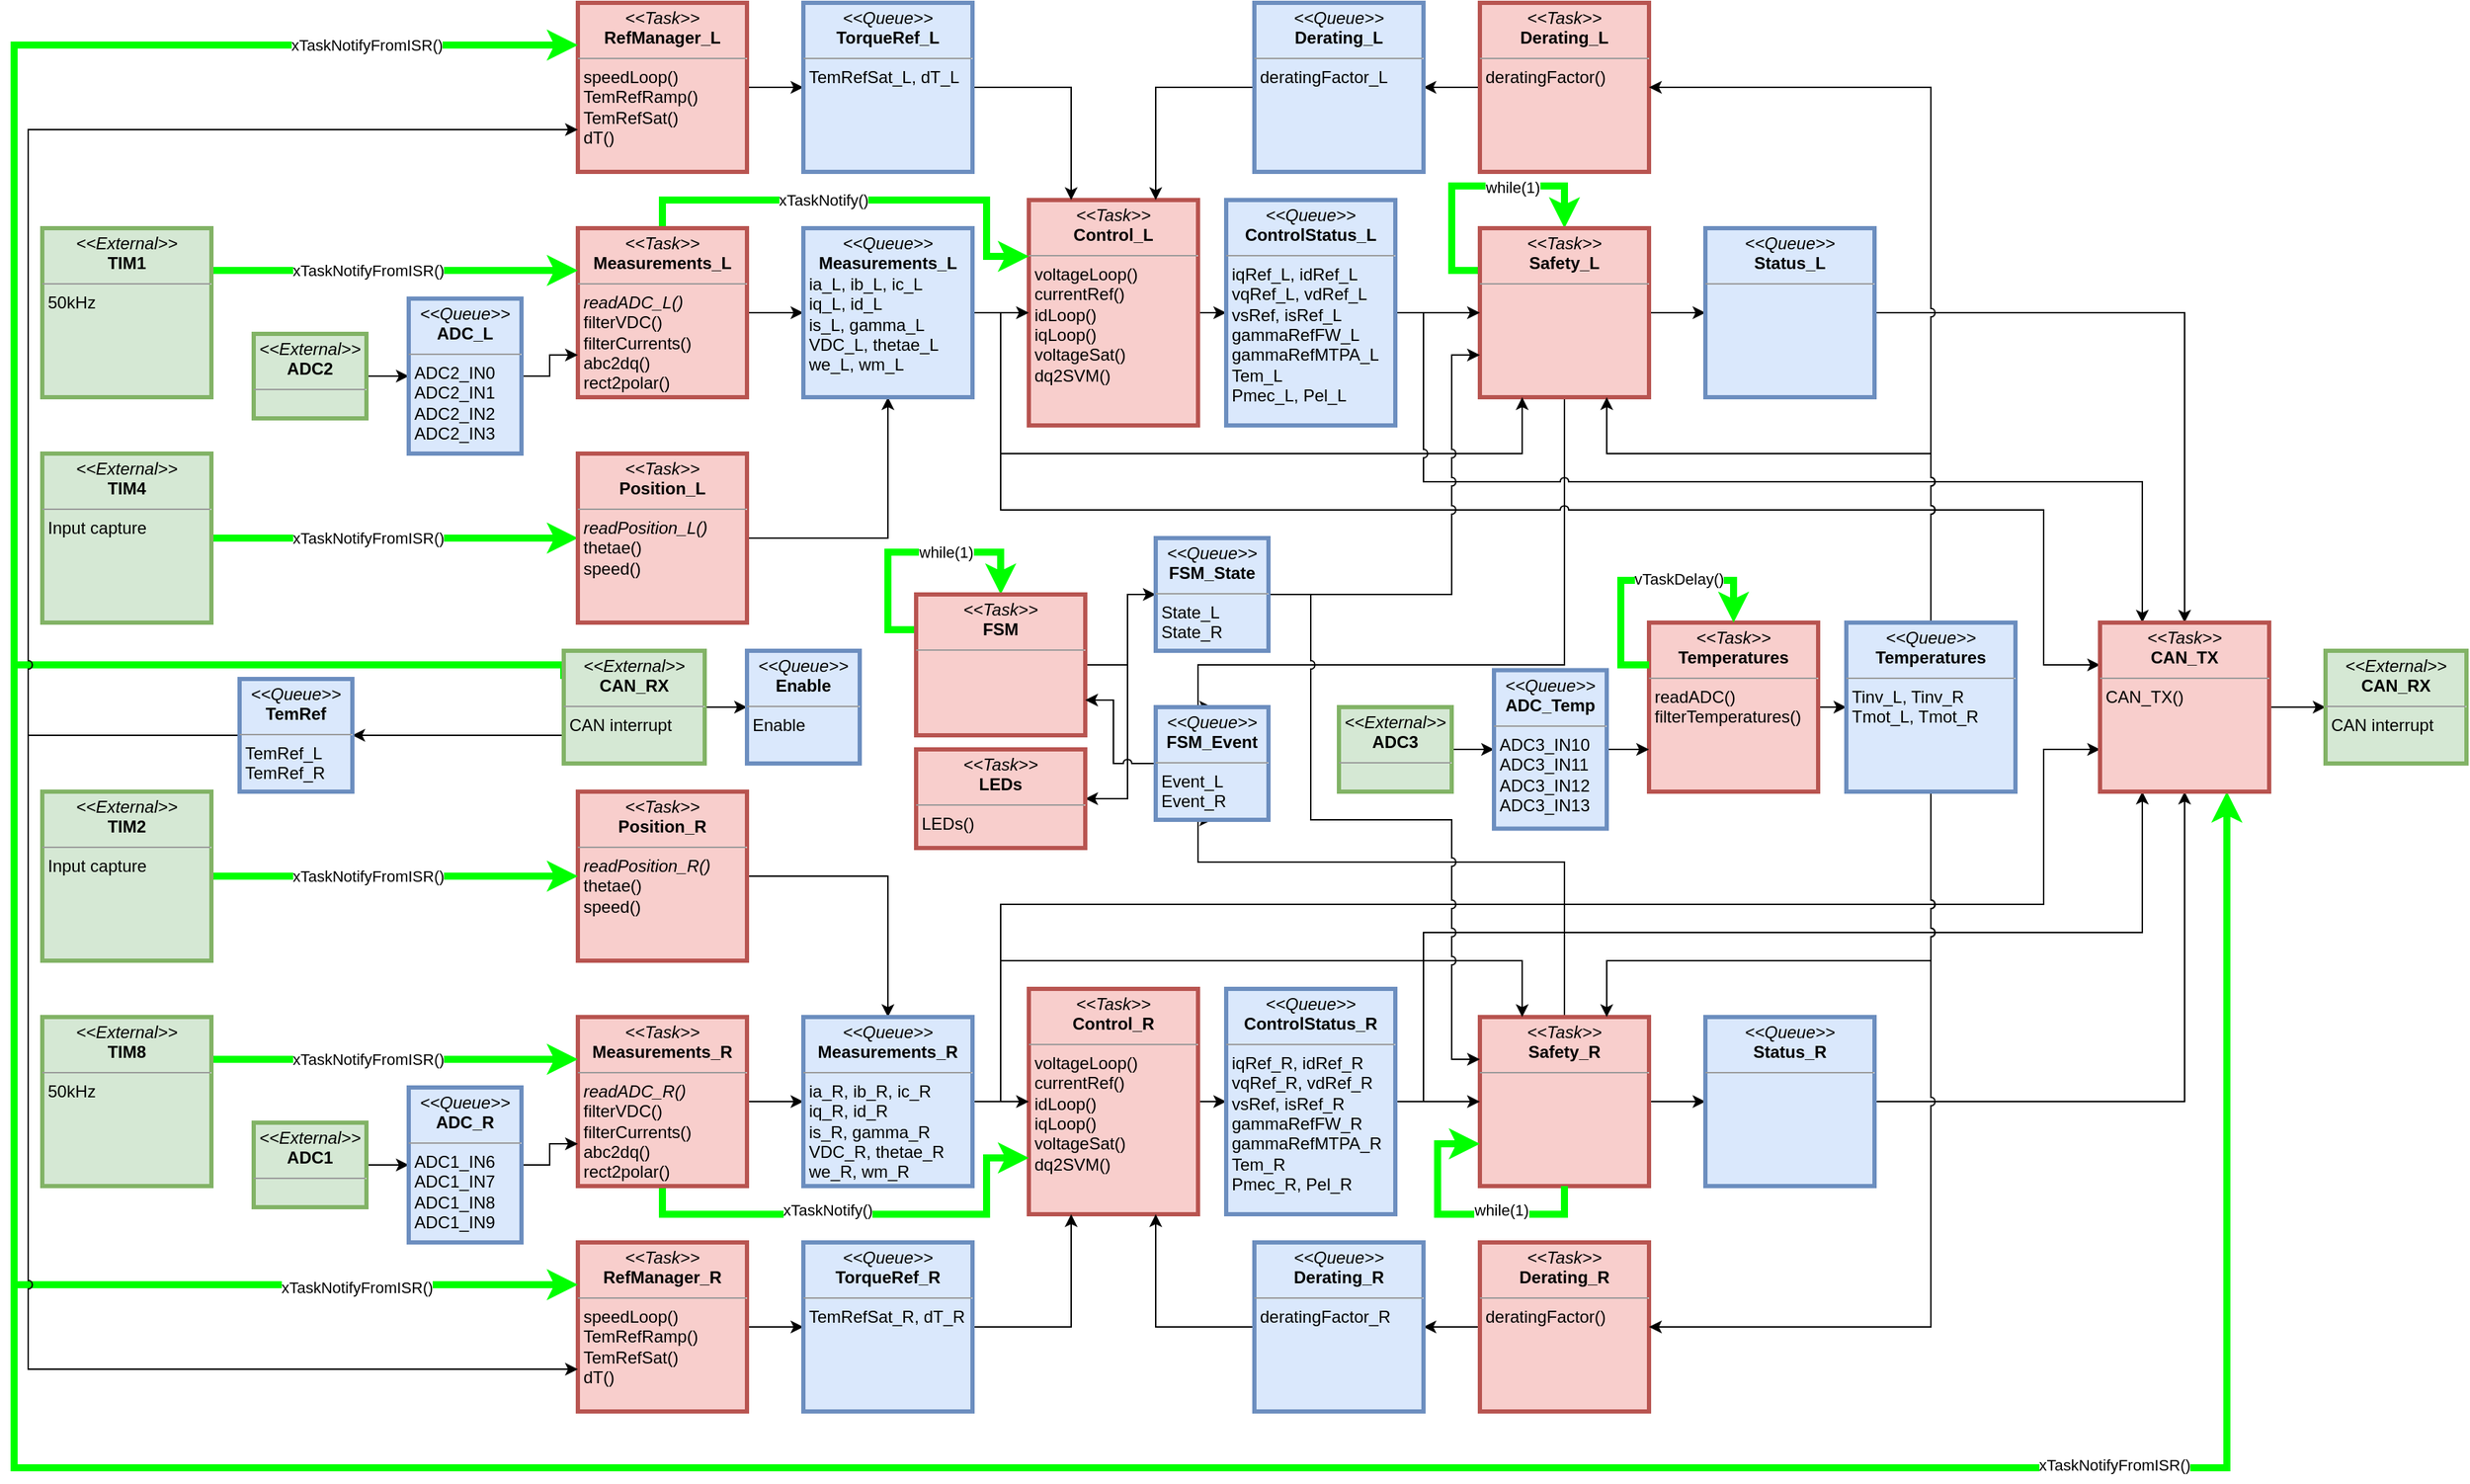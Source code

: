 <mxfile version="23.1.5" type="device">
  <diagram name="Página-1" id="ezASdXojOSA2GUpr3zk-">
    <mxGraphModel dx="3217" dy="1473" grid="1" gridSize="10" guides="1" tooltips="1" connect="1" arrows="1" fold="1" page="1" pageScale="1" pageWidth="827" pageHeight="1169" math="0" shadow="0">
      <root>
        <mxCell id="0" />
        <mxCell id="1" parent="0" />
        <mxCell id="mj1a00FP2Du6xyGbZo0E-66" style="edgeStyle=orthogonalEdgeStyle;rounded=0;orthogonalLoop=1;jettySize=auto;html=1;strokeWidth=5;strokeColor=#00FF00;entryX=0;entryY=0.5;entryDx=0;entryDy=0;exitX=1;exitY=0.5;exitDx=0;exitDy=0;jumpStyle=arc;" edge="1" parent="1" source="mj1a00FP2Du6xyGbZo0E-65" target="mj1a00FP2Du6xyGbZo0E-5">
          <mxGeometry relative="1" as="geometry">
            <mxPoint x="-100" y="480" as="sourcePoint" />
            <mxPoint x="30" y="440" as="targetPoint" />
          </mxGeometry>
        </mxCell>
        <mxCell id="mj1a00FP2Du6xyGbZo0E-67" value="xTaskNotifyFromISR()" style="edgeLabel;html=1;align=center;verticalAlign=middle;resizable=0;points=[];" vertex="1" connectable="0" parent="mj1a00FP2Du6xyGbZo0E-66">
          <mxGeometry x="0.026" relative="1" as="geometry">
            <mxPoint x="-23" as="offset" />
          </mxGeometry>
        </mxCell>
        <mxCell id="mj1a00FP2Du6xyGbZo0E-30" style="edgeStyle=orthogonalEdgeStyle;rounded=0;orthogonalLoop=1;jettySize=auto;html=1;entryX=0;entryY=0.5;entryDx=0;entryDy=0;" edge="1" parent="1" source="mj1a00FP2Du6xyGbZo0E-1" target="mj1a00FP2Du6xyGbZo0E-10">
          <mxGeometry relative="1" as="geometry" />
        </mxCell>
        <mxCell id="mj1a00FP2Du6xyGbZo0E-1" value="&lt;p style=&quot;margin:0px;margin-top:4px;text-align:center;&quot;&gt;&lt;i&gt;&amp;lt;&amp;lt;Task&amp;gt;&amp;gt;&lt;/i&gt;&lt;br&gt;&lt;b&gt;Control_&lt;/b&gt;&lt;b style=&quot;background-color: initial;&quot;&gt;L&lt;/b&gt;&lt;/p&gt;&lt;hr size=&quot;1&quot;&gt;&lt;p style=&quot;margin:0px;margin-left:4px;&quot;&gt;voltageLoop()&lt;/p&gt;&lt;p style=&quot;margin:0px;margin-left:4px;&quot;&gt;currentRef()&lt;/p&gt;&lt;p style=&quot;margin:0px;margin-left:4px;&quot;&gt;idLoop()&lt;/p&gt;&lt;p style=&quot;margin:0px;margin-left:4px;&quot;&gt;iqLoop()&lt;/p&gt;&lt;p style=&quot;margin:0px;margin-left:4px;&quot;&gt;voltageSat()&lt;/p&gt;&lt;p style=&quot;margin:0px;margin-left:4px;&quot;&gt;dq2SVM()&lt;/p&gt;&lt;p style=&quot;margin:0px;margin-left:4px;&quot;&gt;&lt;br&gt;&lt;/p&gt;" style="verticalAlign=top;align=left;overflow=fill;fontSize=12;fontFamily=Helvetica;html=1;rounded=0;shadow=0;comic=0;labelBackgroundColor=none;strokeWidth=3;strokeColor=#b85450;fillColor=#f8cecc;" vertex="1" parent="1">
          <mxGeometry x="360" y="220" width="120" height="160" as="geometry" />
        </mxCell>
        <mxCell id="mj1a00FP2Du6xyGbZo0E-27" style="edgeStyle=orthogonalEdgeStyle;rounded=0;orthogonalLoop=1;jettySize=auto;html=1;entryX=0;entryY=0.5;entryDx=0;entryDy=0;jumpStyle=arc;" edge="1" parent="1" source="mj1a00FP2Du6xyGbZo0E-3" target="mj1a00FP2Du6xyGbZo0E-9">
          <mxGeometry relative="1" as="geometry" />
        </mxCell>
        <mxCell id="mj1a00FP2Du6xyGbZo0E-59" style="edgeStyle=orthogonalEdgeStyle;rounded=0;orthogonalLoop=1;jettySize=auto;html=1;entryX=0;entryY=0.25;entryDx=0;entryDy=0;strokeWidth=5;strokeColor=#00FF00;jumpStyle=arc;" edge="1" parent="1" source="mj1a00FP2Du6xyGbZo0E-3" target="mj1a00FP2Du6xyGbZo0E-1">
          <mxGeometry relative="1" as="geometry">
            <Array as="points">
              <mxPoint x="100" y="220" />
              <mxPoint x="330" y="220" />
              <mxPoint x="330" y="260" />
            </Array>
          </mxGeometry>
        </mxCell>
        <mxCell id="mj1a00FP2Du6xyGbZo0E-60" value="xTaskNotify()" style="edgeLabel;html=1;align=center;verticalAlign=middle;resizable=0;points=[];" vertex="1" connectable="0" parent="mj1a00FP2Du6xyGbZo0E-59">
          <mxGeometry x="-0.163" relative="1" as="geometry">
            <mxPoint as="offset" />
          </mxGeometry>
        </mxCell>
        <mxCell id="mj1a00FP2Du6xyGbZo0E-3" value="&lt;p style=&quot;margin:0px;margin-top:4px;text-align:center;&quot;&gt;&lt;i&gt;&amp;lt;&amp;lt;Task&amp;gt;&amp;gt;&lt;/i&gt;&lt;br&gt;&lt;b&gt;Measurements_&lt;/b&gt;&lt;b style=&quot;background-color: initial;&quot;&gt;L&lt;/b&gt;&lt;/p&gt;&lt;hr size=&quot;1&quot;&gt;&lt;p style=&quot;margin:0px;margin-left:4px;&quot;&gt;&lt;i&gt;readADC_L()&lt;/i&gt;&lt;/p&gt;&lt;p style=&quot;margin:0px;margin-left:4px;&quot;&gt;filterVDC()&lt;/p&gt;&lt;p style=&quot;margin:0px;margin-left:4px;&quot;&gt;filterCurrents()&lt;/p&gt;&lt;p style=&quot;margin:0px;margin-left:4px;&quot;&gt;abc2dq()&lt;/p&gt;&lt;p style=&quot;margin:0px;margin-left:4px;&quot;&gt;rect2polar()&lt;/p&gt;" style="verticalAlign=top;align=left;overflow=fill;fontSize=12;fontFamily=Helvetica;html=1;rounded=0;shadow=0;comic=0;labelBackgroundColor=none;strokeWidth=3;strokeColor=#b85450;fillColor=#f8cecc;" vertex="1" parent="1">
          <mxGeometry x="40" y="240" width="120" height="120" as="geometry" />
        </mxCell>
        <mxCell id="mj1a00FP2Du6xyGbZo0E-43" style="edgeStyle=orthogonalEdgeStyle;rounded=0;orthogonalLoop=1;jettySize=auto;html=1;entryX=0;entryY=0.5;entryDx=0;entryDy=0;jumpStyle=arc;" edge="1" parent="1" source="mj1a00FP2Du6xyGbZo0E-4" target="mj1a00FP2Du6xyGbZo0E-41">
          <mxGeometry relative="1" as="geometry" />
        </mxCell>
        <mxCell id="mj1a00FP2Du6xyGbZo0E-140" style="edgeStyle=orthogonalEdgeStyle;rounded=0;orthogonalLoop=1;jettySize=auto;html=1;entryX=0.5;entryY=0;entryDx=0;entryDy=0;exitX=0.5;exitY=1;exitDx=0;exitDy=0;jumpStyle=arc;" edge="1" parent="1" source="mj1a00FP2Du6xyGbZo0E-4" target="mj1a00FP2Du6xyGbZo0E-137">
          <mxGeometry relative="1" as="geometry">
            <Array as="points">
              <mxPoint x="740" y="550" />
              <mxPoint x="480" y="550" />
              <mxPoint x="480" y="580" />
            </Array>
          </mxGeometry>
        </mxCell>
        <mxCell id="mj1a00FP2Du6xyGbZo0E-149" style="edgeStyle=orthogonalEdgeStyle;rounded=0;orthogonalLoop=1;jettySize=auto;html=1;exitX=0;exitY=0.25;exitDx=0;exitDy=0;entryX=0.5;entryY=0;entryDx=0;entryDy=0;strokeWidth=5;strokeColor=#00FF00;" edge="1" parent="1" source="mj1a00FP2Du6xyGbZo0E-4" target="mj1a00FP2Du6xyGbZo0E-4">
          <mxGeometry relative="1" as="geometry">
            <mxPoint x="730" y="230" as="targetPoint" />
            <Array as="points">
              <mxPoint x="660" y="270" />
              <mxPoint x="660" y="210" />
              <mxPoint x="740" y="210" />
            </Array>
          </mxGeometry>
        </mxCell>
        <mxCell id="mj1a00FP2Du6xyGbZo0E-153" value="while(1)" style="edgeLabel;html=1;align=center;verticalAlign=middle;resizable=0;points=[];" vertex="1" connectable="0" parent="mj1a00FP2Du6xyGbZo0E-149">
          <mxGeometry x="0.292" y="-1" relative="1" as="geometry">
            <mxPoint as="offset" />
          </mxGeometry>
        </mxCell>
        <mxCell id="mj1a00FP2Du6xyGbZo0E-4" value="&lt;p style=&quot;margin:0px;margin-top:4px;text-align:center;&quot;&gt;&lt;i&gt;&amp;lt;&amp;lt;Task&amp;gt;&amp;gt;&lt;/i&gt;&lt;br&gt;&lt;b&gt;Safety_L&lt;/b&gt;&lt;/p&gt;&lt;hr size=&quot;1&quot;&gt;&lt;p style=&quot;margin:0px;margin-left:4px;&quot;&gt;&lt;br&gt;&lt;/p&gt;" style="verticalAlign=top;align=left;overflow=fill;fontSize=12;fontFamily=Helvetica;html=1;rounded=0;shadow=0;comic=0;labelBackgroundColor=none;strokeWidth=3;strokeColor=#b85450;fillColor=#f8cecc;" vertex="1" parent="1">
          <mxGeometry x="680" y="240" width="120" height="120" as="geometry" />
        </mxCell>
        <mxCell id="mj1a00FP2Du6xyGbZo0E-29" style="edgeStyle=orthogonalEdgeStyle;rounded=0;orthogonalLoop=1;jettySize=auto;html=1;entryX=0.5;entryY=1;entryDx=0;entryDy=0;jumpStyle=arc;" edge="1" parent="1" source="mj1a00FP2Du6xyGbZo0E-5" target="mj1a00FP2Du6xyGbZo0E-9">
          <mxGeometry relative="1" as="geometry" />
        </mxCell>
        <mxCell id="mj1a00FP2Du6xyGbZo0E-5" value="&lt;p style=&quot;margin:0px;margin-top:4px;text-align:center;&quot;&gt;&lt;i&gt;&amp;lt;&amp;lt;Task&amp;gt;&amp;gt;&lt;/i&gt;&lt;br&gt;&lt;b&gt;Position&lt;/b&gt;&lt;b style=&quot;background-color: initial;&quot;&gt;_&lt;/b&gt;&lt;b style=&quot;background-color: initial;&quot;&gt;L&lt;/b&gt;&lt;/p&gt;&lt;hr size=&quot;1&quot;&gt;&lt;p style=&quot;margin:0px;margin-left:4px;&quot;&gt;&lt;i&gt;readPosition_L()&lt;/i&gt;&lt;/p&gt;&lt;p style=&quot;margin:0px;margin-left:4px;&quot;&gt;thetae()&lt;/p&gt;&lt;p style=&quot;margin:0px;margin-left:4px;&quot;&gt;speed()&lt;/p&gt;" style="verticalAlign=top;align=left;overflow=fill;fontSize=12;fontFamily=Helvetica;html=1;rounded=0;shadow=0;comic=0;labelBackgroundColor=none;strokeWidth=3;strokeColor=#b85450;fillColor=#f8cecc;" vertex="1" parent="1">
          <mxGeometry x="40" y="400" width="120" height="120" as="geometry" />
        </mxCell>
        <mxCell id="mj1a00FP2Du6xyGbZo0E-23" style="edgeStyle=orthogonalEdgeStyle;rounded=0;orthogonalLoop=1;jettySize=auto;html=1;entryX=0;entryY=0.5;entryDx=0;entryDy=0;jumpStyle=arc;" edge="1" parent="1" source="mj1a00FP2Du6xyGbZo0E-6" target="mj1a00FP2Du6xyGbZo0E-12">
          <mxGeometry relative="1" as="geometry" />
        </mxCell>
        <mxCell id="mj1a00FP2Du6xyGbZo0E-6" value="&lt;p style=&quot;margin:0px;margin-top:4px;text-align:center;&quot;&gt;&lt;i&gt;&amp;lt;&amp;lt;Task&amp;gt;&amp;gt;&lt;/i&gt;&lt;br&gt;&lt;b&gt;RefManager_&lt;/b&gt;&lt;b style=&quot;background-color: initial;&quot;&gt;L&lt;/b&gt;&lt;/p&gt;&lt;hr size=&quot;1&quot;&gt;&lt;p style=&quot;margin:0px;margin-left:4px;&quot;&gt;speedLoop()&lt;/p&gt;&lt;p style=&quot;margin:0px;margin-left:4px;&quot;&gt;&lt;span style=&quot;background-color: initial;&quot;&gt;TemRefRamp()&lt;/span&gt;&lt;br&gt;&lt;/p&gt;&lt;p style=&quot;border-color: var(--border-color); margin: 0px 0px 0px 4px;&quot;&gt;TemRefSat()&lt;/p&gt;&lt;p style=&quot;margin:0px;margin-left:4px;&quot;&gt;dT()&lt;/p&gt;" style="verticalAlign=top;align=left;overflow=fill;fontSize=12;fontFamily=Helvetica;html=1;rounded=0;shadow=0;comic=0;labelBackgroundColor=none;strokeWidth=3;strokeColor=#b85450;fillColor=#f8cecc;" vertex="1" parent="1">
          <mxGeometry x="40" y="80" width="120" height="120" as="geometry" />
        </mxCell>
        <mxCell id="mj1a00FP2Du6xyGbZo0E-32" style="edgeStyle=orthogonalEdgeStyle;rounded=0;orthogonalLoop=1;jettySize=auto;html=1;entryX=1;entryY=0.5;entryDx=0;entryDy=0;jumpStyle=arc;" edge="1" parent="1" source="mj1a00FP2Du6xyGbZo0E-7" target="mj1a00FP2Du6xyGbZo0E-11">
          <mxGeometry relative="1" as="geometry" />
        </mxCell>
        <mxCell id="mj1a00FP2Du6xyGbZo0E-7" value="&lt;p style=&quot;margin:0px;margin-top:4px;text-align:center;&quot;&gt;&lt;i&gt;&amp;lt;&amp;lt;Task&amp;gt;&amp;gt;&lt;/i&gt;&lt;br&gt;&lt;b&gt;Derating_&lt;/b&gt;&lt;b style=&quot;background-color: initial;&quot;&gt;L&lt;/b&gt;&lt;/p&gt;&lt;hr size=&quot;1&quot;&gt;&lt;p style=&quot;margin:0px;margin-left:4px;&quot;&gt;deratingFactor()&lt;/p&gt;" style="verticalAlign=top;align=left;overflow=fill;fontSize=12;fontFamily=Helvetica;html=1;rounded=0;shadow=0;comic=0;labelBackgroundColor=none;strokeWidth=3;strokeColor=#b85450;fillColor=#f8cecc;" vertex="1" parent="1">
          <mxGeometry x="680" y="80" width="120" height="120" as="geometry" />
        </mxCell>
        <mxCell id="mj1a00FP2Du6xyGbZo0E-28" style="edgeStyle=orthogonalEdgeStyle;rounded=0;orthogonalLoop=1;jettySize=auto;html=1;entryX=0;entryY=0.5;entryDx=0;entryDy=0;" edge="1" parent="1" source="mj1a00FP2Du6xyGbZo0E-9" target="mj1a00FP2Du6xyGbZo0E-1">
          <mxGeometry relative="1" as="geometry" />
        </mxCell>
        <mxCell id="mj1a00FP2Du6xyGbZo0E-39" style="edgeStyle=orthogonalEdgeStyle;rounded=0;orthogonalLoop=1;jettySize=auto;html=1;entryX=0.25;entryY=1;entryDx=0;entryDy=0;jumpStyle=arc;" edge="1" parent="1" source="mj1a00FP2Du6xyGbZo0E-9" target="mj1a00FP2Du6xyGbZo0E-4">
          <mxGeometry relative="1" as="geometry">
            <Array as="points">
              <mxPoint x="340" y="300" />
              <mxPoint x="340" y="400" />
              <mxPoint x="710" y="400" />
            </Array>
          </mxGeometry>
        </mxCell>
        <mxCell id="mj1a00FP2Du6xyGbZo0E-162" style="edgeStyle=orthogonalEdgeStyle;rounded=0;orthogonalLoop=1;jettySize=auto;html=1;entryX=0;entryY=0.25;entryDx=0;entryDy=0;jumpStyle=arc;" edge="1" parent="1" source="mj1a00FP2Du6xyGbZo0E-9" target="mj1a00FP2Du6xyGbZo0E-158">
          <mxGeometry relative="1" as="geometry">
            <Array as="points">
              <mxPoint x="340" y="300" />
              <mxPoint x="340" y="440" />
              <mxPoint x="1080" y="440" />
              <mxPoint x="1080" y="550" />
            </Array>
          </mxGeometry>
        </mxCell>
        <mxCell id="mj1a00FP2Du6xyGbZo0E-9" value="&lt;p style=&quot;margin:0px;margin-top:4px;text-align:center;&quot;&gt;&lt;i&gt;&amp;lt;&amp;lt;Queue&amp;gt;&amp;gt;&lt;/i&gt;&lt;br&gt;&lt;b&gt;Measurements_&lt;/b&gt;&lt;b style=&quot;background-color: initial;&quot;&gt;L&lt;/b&gt;&lt;/p&gt;&lt;p style=&quot;margin:0px;margin-left:4px;&quot;&gt;ia_L, ib_L, ic_L&lt;/p&gt;&lt;p style=&quot;margin:0px;margin-left:4px;&quot;&gt;iq_L, id_L&lt;/p&gt;&lt;p style=&quot;margin:0px;margin-left:4px;&quot;&gt;is_L, gamma_L&lt;/p&gt;&lt;p style=&quot;margin:0px;margin-left:4px;&quot;&gt;VDC_L, thetae_L&lt;/p&gt;&lt;p style=&quot;margin:0px;margin-left:4px;&quot;&gt;we_L, wm_L&lt;/p&gt;" style="verticalAlign=top;align=left;overflow=fill;fontSize=12;fontFamily=Helvetica;html=1;rounded=0;shadow=0;comic=0;labelBackgroundColor=none;strokeWidth=3;strokeColor=#6c8ebf;fillColor=#dae8fc;" vertex="1" parent="1">
          <mxGeometry x="200" y="240" width="120" height="120" as="geometry" />
        </mxCell>
        <mxCell id="mj1a00FP2Du6xyGbZo0E-31" style="edgeStyle=orthogonalEdgeStyle;rounded=0;orthogonalLoop=1;jettySize=auto;html=1;entryX=0;entryY=0.5;entryDx=0;entryDy=0;jumpStyle=arc;" edge="1" parent="1" source="mj1a00FP2Du6xyGbZo0E-10" target="mj1a00FP2Du6xyGbZo0E-4">
          <mxGeometry relative="1" as="geometry" />
        </mxCell>
        <mxCell id="mj1a00FP2Du6xyGbZo0E-161" style="edgeStyle=orthogonalEdgeStyle;rounded=0;orthogonalLoop=1;jettySize=auto;html=1;entryX=0.25;entryY=0;entryDx=0;entryDy=0;jumpStyle=arc;" edge="1" parent="1" source="mj1a00FP2Du6xyGbZo0E-10" target="mj1a00FP2Du6xyGbZo0E-158">
          <mxGeometry relative="1" as="geometry">
            <Array as="points">
              <mxPoint x="640" y="300" />
              <mxPoint x="640" y="420" />
              <mxPoint x="1150" y="420" />
            </Array>
          </mxGeometry>
        </mxCell>
        <mxCell id="mj1a00FP2Du6xyGbZo0E-10" value="&lt;p style=&quot;margin:0px;margin-top:4px;text-align:center;&quot;&gt;&lt;i&gt;&amp;lt;&amp;lt;Queue&amp;gt;&amp;gt;&lt;/i&gt;&lt;br&gt;&lt;b&gt;ControlStatus_&lt;/b&gt;&lt;b style=&quot;background-color: initial;&quot;&gt;L&lt;/b&gt;&lt;/p&gt;&lt;hr size=&quot;1&quot;&gt;&lt;p style=&quot;margin:0px;margin-left:4px;&quot;&gt;iqRef_L, idRef_L&amp;nbsp;&lt;/p&gt;&lt;p style=&quot;margin:0px;margin-left:4px;&quot;&gt;vqRef_L, vdRef_L&lt;/p&gt;&lt;p style=&quot;margin:0px;margin-left:4px;&quot;&gt;vsRef, isRef_L&lt;/p&gt;&lt;p style=&quot;margin:0px;margin-left:4px;&quot;&gt;gammaRefFW_L&lt;/p&gt;&lt;p style=&quot;margin:0px;margin-left:4px;&quot;&gt;gammaRefMTPA_L&lt;/p&gt;&lt;p style=&quot;margin:0px;margin-left:4px;&quot;&gt;&lt;span style=&quot;background-color: initial;&quot;&gt;Tem_L&lt;/span&gt;&lt;/p&gt;&lt;p style=&quot;margin:0px;margin-left:4px;&quot;&gt;&lt;span style=&quot;background-color: initial;&quot;&gt;Pmec_L, Pel_L&lt;/span&gt;&lt;/p&gt;" style="verticalAlign=top;align=left;overflow=fill;fontSize=12;fontFamily=Helvetica;html=1;rounded=0;shadow=0;comic=0;labelBackgroundColor=none;strokeWidth=3;strokeColor=#6c8ebf;fillColor=#dae8fc;" vertex="1" parent="1">
          <mxGeometry x="500" y="220" width="120" height="160" as="geometry" />
        </mxCell>
        <mxCell id="mj1a00FP2Du6xyGbZo0E-25" style="edgeStyle=orthogonalEdgeStyle;rounded=0;orthogonalLoop=1;jettySize=auto;html=1;entryX=0.75;entryY=0;entryDx=0;entryDy=0;jumpStyle=arc;" edge="1" parent="1" source="mj1a00FP2Du6xyGbZo0E-11" target="mj1a00FP2Du6xyGbZo0E-1">
          <mxGeometry relative="1" as="geometry" />
        </mxCell>
        <mxCell id="mj1a00FP2Du6xyGbZo0E-11" value="&lt;p style=&quot;margin:0px;margin-top:4px;text-align:center;&quot;&gt;&lt;i&gt;&amp;lt;&amp;lt;Queue&amp;gt;&amp;gt;&lt;/i&gt;&lt;br&gt;&lt;b&gt;Derating_&lt;/b&gt;&lt;b style=&quot;background-color: initial;&quot;&gt;L&lt;/b&gt;&lt;/p&gt;&lt;hr size=&quot;1&quot;&gt;&lt;p style=&quot;margin:0px;margin-left:4px;&quot;&gt;deratingFactor_L&lt;/p&gt;" style="verticalAlign=top;align=left;overflow=fill;fontSize=12;fontFamily=Helvetica;html=1;rounded=0;shadow=0;comic=0;labelBackgroundColor=none;strokeWidth=3;strokeColor=#6c8ebf;fillColor=#dae8fc;" vertex="1" parent="1">
          <mxGeometry x="520" y="80" width="120" height="120" as="geometry" />
        </mxCell>
        <mxCell id="mj1a00FP2Du6xyGbZo0E-24" style="edgeStyle=orthogonalEdgeStyle;rounded=0;orthogonalLoop=1;jettySize=auto;html=1;entryX=0.25;entryY=0;entryDx=0;entryDy=0;jumpStyle=arc;" edge="1" parent="1" source="mj1a00FP2Du6xyGbZo0E-12" target="mj1a00FP2Du6xyGbZo0E-1">
          <mxGeometry relative="1" as="geometry" />
        </mxCell>
        <mxCell id="mj1a00FP2Du6xyGbZo0E-12" value="&lt;p style=&quot;margin:0px;margin-top:4px;text-align:center;&quot;&gt;&lt;i&gt;&amp;lt;&amp;lt;Queue&amp;gt;&amp;gt;&lt;/i&gt;&lt;br&gt;&lt;b&gt;TorqueRef_&lt;/b&gt;&lt;b style=&quot;background-color: initial;&quot;&gt;L&lt;/b&gt;&lt;/p&gt;&lt;hr size=&quot;1&quot;&gt;&lt;p style=&quot;margin:0px;margin-left:4px;&quot;&gt;TemRefSat_L, dT_L&lt;/p&gt;" style="verticalAlign=top;align=left;overflow=fill;fontSize=12;fontFamily=Helvetica;html=1;rounded=0;shadow=0;comic=0;labelBackgroundColor=none;strokeWidth=3;strokeColor=#6c8ebf;fillColor=#dae8fc;" vertex="1" parent="1">
          <mxGeometry x="200" y="80" width="120" height="120" as="geometry" />
        </mxCell>
        <mxCell id="mj1a00FP2Du6xyGbZo0E-37" style="edgeStyle=orthogonalEdgeStyle;rounded=0;orthogonalLoop=1;jettySize=auto;html=1;entryX=0;entryY=0.5;entryDx=0;entryDy=0;" edge="1" parent="1" source="mj1a00FP2Du6xyGbZo0E-13" target="mj1a00FP2Du6xyGbZo0E-20">
          <mxGeometry relative="1" as="geometry" />
        </mxCell>
        <mxCell id="mj1a00FP2Du6xyGbZo0E-13" value="&lt;p style=&quot;margin:0px;margin-top:4px;text-align:center;&quot;&gt;&lt;i&gt;&amp;lt;&amp;lt;Task&amp;gt;&amp;gt;&lt;/i&gt;&lt;br&gt;&lt;b&gt;Control_&lt;/b&gt;&lt;b style=&quot;background-color: initial;&quot;&gt;R&lt;/b&gt;&lt;/p&gt;&lt;hr size=&quot;1&quot;&gt;&lt;p style=&quot;border-color: var(--border-color); margin: 0px 0px 0px 4px;&quot;&gt;voltageLoop()&lt;/p&gt;&lt;p style=&quot;border-color: var(--border-color); margin: 0px 0px 0px 4px;&quot;&gt;currentRef()&lt;/p&gt;&lt;p style=&quot;border-color: var(--border-color); margin: 0px 0px 0px 4px;&quot;&gt;idLoop()&lt;/p&gt;&lt;p style=&quot;border-color: var(--border-color); margin: 0px 0px 0px 4px;&quot;&gt;iqLoop()&lt;/p&gt;&lt;p style=&quot;border-color: var(--border-color); margin: 0px 0px 0px 4px;&quot;&gt;voltageSat()&lt;/p&gt;&lt;p style=&quot;border-color: var(--border-color); margin: 0px 0px 0px 4px;&quot;&gt;dq2SVM()&lt;/p&gt;" style="verticalAlign=top;align=left;overflow=fill;fontSize=12;fontFamily=Helvetica;html=1;rounded=0;shadow=0;comic=0;labelBackgroundColor=none;strokeWidth=3;strokeColor=#b85450;fillColor=#f8cecc;" vertex="1" parent="1">
          <mxGeometry x="360" y="780" width="120" height="160" as="geometry" />
        </mxCell>
        <mxCell id="mj1a00FP2Du6xyGbZo0E-35" style="edgeStyle=orthogonalEdgeStyle;rounded=0;orthogonalLoop=1;jettySize=auto;html=1;entryX=0;entryY=0.5;entryDx=0;entryDy=0;" edge="1" parent="1" source="mj1a00FP2Du6xyGbZo0E-14" target="mj1a00FP2Du6xyGbZo0E-19">
          <mxGeometry relative="1" as="geometry" />
        </mxCell>
        <mxCell id="mj1a00FP2Du6xyGbZo0E-97" style="edgeStyle=orthogonalEdgeStyle;rounded=0;orthogonalLoop=1;jettySize=auto;html=1;entryX=0;entryY=0.75;entryDx=0;entryDy=0;strokeWidth=5;strokeColor=#00FF00;jumpStyle=arc;" edge="1" parent="1" source="mj1a00FP2Du6xyGbZo0E-14" target="mj1a00FP2Du6xyGbZo0E-13">
          <mxGeometry relative="1" as="geometry">
            <Array as="points">
              <mxPoint x="100" y="940" />
              <mxPoint x="330" y="940" />
              <mxPoint x="330" y="900" />
            </Array>
          </mxGeometry>
        </mxCell>
        <mxCell id="mj1a00FP2Du6xyGbZo0E-98" value="xTaskNotify()" style="edgeLabel;html=1;align=center;verticalAlign=middle;resizable=0;points=[];" vertex="1" connectable="0" parent="mj1a00FP2Du6xyGbZo0E-97">
          <mxGeometry x="-0.145" y="3" relative="1" as="geometry">
            <mxPoint as="offset" />
          </mxGeometry>
        </mxCell>
        <mxCell id="mj1a00FP2Du6xyGbZo0E-14" value="&lt;p style=&quot;margin:0px;margin-top:4px;text-align:center;&quot;&gt;&lt;i&gt;&amp;lt;&amp;lt;Task&amp;gt;&amp;gt;&lt;/i&gt;&lt;br&gt;&lt;b&gt;Measurements_&lt;/b&gt;&lt;b style=&quot;background-color: initial;&quot;&gt;R&lt;/b&gt;&lt;/p&gt;&lt;hr size=&quot;1&quot;&gt;&lt;p style=&quot;border-color: var(--border-color); margin: 0px 0px 0px 4px;&quot;&gt;&lt;i style=&quot;border-color: var(--border-color);&quot;&gt;readADC_R()&lt;/i&gt;&lt;/p&gt;&lt;p style=&quot;border-color: var(--border-color); margin: 0px 0px 0px 4px;&quot;&gt;filterVDC()&lt;/p&gt;&lt;p style=&quot;border-color: var(--border-color); margin: 0px 0px 0px 4px;&quot;&gt;filterCurrents()&lt;/p&gt;&lt;p style=&quot;border-color: var(--border-color); margin: 0px 0px 0px 4px;&quot;&gt;abc2dq()&lt;/p&gt;&lt;p style=&quot;border-color: var(--border-color); margin: 0px 0px 0px 4px;&quot;&gt;rect2polar()&lt;/p&gt;" style="verticalAlign=top;align=left;overflow=fill;fontSize=12;fontFamily=Helvetica;html=1;rounded=0;shadow=0;comic=0;labelBackgroundColor=none;strokeWidth=3;strokeColor=#b85450;fillColor=#f8cecc;" vertex="1" parent="1">
          <mxGeometry x="40" y="800" width="120" height="120" as="geometry" />
        </mxCell>
        <mxCell id="mj1a00FP2Du6xyGbZo0E-45" style="edgeStyle=orthogonalEdgeStyle;rounded=0;orthogonalLoop=1;jettySize=auto;html=1;entryX=0;entryY=0.5;entryDx=0;entryDy=0;jumpStyle=arc;" edge="1" parent="1" source="mj1a00FP2Du6xyGbZo0E-15" target="mj1a00FP2Du6xyGbZo0E-44">
          <mxGeometry relative="1" as="geometry" />
        </mxCell>
        <mxCell id="mj1a00FP2Du6xyGbZo0E-141" style="edgeStyle=orthogonalEdgeStyle;rounded=0;orthogonalLoop=1;jettySize=auto;html=1;exitX=0.5;exitY=0;exitDx=0;exitDy=0;entryX=0.5;entryY=1;entryDx=0;entryDy=0;jumpStyle=arc;" edge="1" parent="1" source="mj1a00FP2Du6xyGbZo0E-15" target="mj1a00FP2Du6xyGbZo0E-137">
          <mxGeometry relative="1" as="geometry">
            <Array as="points">
              <mxPoint x="740" y="690" />
              <mxPoint x="480" y="690" />
            </Array>
          </mxGeometry>
        </mxCell>
        <mxCell id="mj1a00FP2Du6xyGbZo0E-15" value="&lt;p style=&quot;margin:0px;margin-top:4px;text-align:center;&quot;&gt;&lt;i&gt;&amp;lt;&amp;lt;Task&amp;gt;&amp;gt;&lt;/i&gt;&lt;br&gt;&lt;b&gt;Safety_R&lt;/b&gt;&lt;/p&gt;&lt;hr size=&quot;1&quot;&gt;&lt;p style=&quot;margin:0px;margin-left:4px;&quot;&gt;&lt;br&gt;&lt;/p&gt;&lt;p style=&quot;margin:0px;margin-left:4px;&quot;&gt;&lt;br&gt;&lt;/p&gt;" style="verticalAlign=top;align=left;overflow=fill;fontSize=12;fontFamily=Helvetica;html=1;rounded=0;shadow=0;comic=0;labelBackgroundColor=none;strokeWidth=3;strokeColor=#b85450;fillColor=#f8cecc;" vertex="1" parent="1">
          <mxGeometry x="680" y="800" width="120" height="120" as="geometry" />
        </mxCell>
        <mxCell id="mj1a00FP2Du6xyGbZo0E-34" style="edgeStyle=orthogonalEdgeStyle;rounded=0;orthogonalLoop=1;jettySize=auto;html=1;entryX=0.5;entryY=0;entryDx=0;entryDy=0;jumpStyle=arc;" edge="1" parent="1" source="mj1a00FP2Du6xyGbZo0E-16" target="mj1a00FP2Du6xyGbZo0E-19">
          <mxGeometry relative="1" as="geometry" />
        </mxCell>
        <mxCell id="mj1a00FP2Du6xyGbZo0E-16" value="&lt;p style=&quot;margin:0px;margin-top:4px;text-align:center;&quot;&gt;&lt;i&gt;&amp;lt;&amp;lt;Task&amp;gt;&amp;gt;&lt;/i&gt;&lt;br&gt;&lt;b&gt;Position&lt;/b&gt;&lt;b style=&quot;background-color: initial;&quot;&gt;_&lt;/b&gt;&lt;b style=&quot;background-color: initial;&quot;&gt;R&lt;/b&gt;&lt;/p&gt;&lt;hr size=&quot;1&quot;&gt;&lt;p style=&quot;border-color: var(--border-color); margin: 0px 0px 0px 4px;&quot;&gt;&lt;i style=&quot;border-color: var(--border-color);&quot;&gt;read&lt;i style=&quot;border-color: var(--border-color);&quot;&gt;Position&lt;/i&gt;_R()&lt;/i&gt;&lt;/p&gt;&lt;p style=&quot;border-color: var(--border-color); margin: 0px 0px 0px 4px;&quot;&gt;thetae()&lt;/p&gt;&lt;p style=&quot;border-color: var(--border-color); margin: 0px 0px 0px 4px;&quot;&gt;speed()&lt;/p&gt;" style="verticalAlign=top;align=left;overflow=fill;fontSize=12;fontFamily=Helvetica;html=1;rounded=0;shadow=0;comic=0;labelBackgroundColor=none;strokeWidth=3;strokeColor=#b85450;fillColor=#f8cecc;" vertex="1" parent="1">
          <mxGeometry x="40" y="640" width="120" height="120" as="geometry" />
        </mxCell>
        <mxCell id="mj1a00FP2Du6xyGbZo0E-50" style="edgeStyle=orthogonalEdgeStyle;rounded=0;orthogonalLoop=1;jettySize=auto;html=1;entryX=0;entryY=0.5;entryDx=0;entryDy=0;jumpStyle=arc;" edge="1" parent="1" source="mj1a00FP2Du6xyGbZo0E-17" target="mj1a00FP2Du6xyGbZo0E-22">
          <mxGeometry relative="1" as="geometry" />
        </mxCell>
        <mxCell id="mj1a00FP2Du6xyGbZo0E-17" value="&lt;p style=&quot;margin:0px;margin-top:4px;text-align:center;&quot;&gt;&lt;i&gt;&amp;lt;&amp;lt;Task&amp;gt;&amp;gt;&lt;/i&gt;&lt;br&gt;&lt;b&gt;RefManager_&lt;/b&gt;&lt;b style=&quot;background-color: initial;&quot;&gt;R&lt;/b&gt;&lt;/p&gt;&lt;hr size=&quot;1&quot;&gt;&lt;p style=&quot;border-color: var(--border-color); margin: 0px 0px 0px 4px;&quot;&gt;speedLoop()&lt;/p&gt;&lt;p style=&quot;border-color: var(--border-color); margin: 0px 0px 0px 4px;&quot;&gt;TemRefRamp()&lt;br style=&quot;border-color: var(--border-color);&quot;&gt;&lt;/p&gt;&lt;p style=&quot;border-color: var(--border-color); margin: 0px 0px 0px 4px;&quot;&gt;TemRefSat()&lt;/p&gt;&lt;p style=&quot;border-color: var(--border-color); margin: 0px 0px 0px 4px;&quot;&gt;dT()&lt;/p&gt;" style="verticalAlign=top;align=left;overflow=fill;fontSize=12;fontFamily=Helvetica;html=1;rounded=0;shadow=0;comic=0;labelBackgroundColor=none;strokeWidth=3;strokeColor=#b85450;fillColor=#f8cecc;" vertex="1" parent="1">
          <mxGeometry x="40" y="960" width="120" height="120" as="geometry" />
        </mxCell>
        <mxCell id="mj1a00FP2Du6xyGbZo0E-47" style="edgeStyle=orthogonalEdgeStyle;rounded=0;orthogonalLoop=1;jettySize=auto;html=1;entryX=1;entryY=0.5;entryDx=0;entryDy=0;" edge="1" parent="1" source="mj1a00FP2Du6xyGbZo0E-18" target="mj1a00FP2Du6xyGbZo0E-21">
          <mxGeometry relative="1" as="geometry" />
        </mxCell>
        <mxCell id="mj1a00FP2Du6xyGbZo0E-18" value="&lt;p style=&quot;margin:0px;margin-top:4px;text-align:center;&quot;&gt;&lt;i&gt;&amp;lt;&amp;lt;Task&amp;gt;&amp;gt;&lt;/i&gt;&lt;br&gt;&lt;b&gt;Derating_&lt;/b&gt;&lt;b style=&quot;background-color: initial;&quot;&gt;R&lt;/b&gt;&lt;/p&gt;&lt;hr size=&quot;1&quot;&gt;&lt;p style=&quot;margin:0px;margin-left:4px;&quot;&gt;deratingFactor()&lt;br&gt;&lt;/p&gt;&lt;p style=&quot;margin:0px;margin-left:4px;&quot;&gt;&lt;br&gt;&lt;/p&gt;" style="verticalAlign=top;align=left;overflow=fill;fontSize=12;fontFamily=Helvetica;html=1;rounded=0;shadow=0;comic=0;labelBackgroundColor=none;strokeWidth=3;strokeColor=#b85450;fillColor=#f8cecc;" vertex="1" parent="1">
          <mxGeometry x="680" y="960" width="120" height="120" as="geometry" />
        </mxCell>
        <mxCell id="mj1a00FP2Du6xyGbZo0E-36" style="edgeStyle=orthogonalEdgeStyle;rounded=0;orthogonalLoop=1;jettySize=auto;html=1;entryX=0;entryY=0.5;entryDx=0;entryDy=0;" edge="1" parent="1" source="mj1a00FP2Du6xyGbZo0E-19" target="mj1a00FP2Du6xyGbZo0E-13">
          <mxGeometry relative="1" as="geometry" />
        </mxCell>
        <mxCell id="mj1a00FP2Du6xyGbZo0E-40" style="edgeStyle=orthogonalEdgeStyle;rounded=0;orthogonalLoop=1;jettySize=auto;html=1;entryX=0.25;entryY=0;entryDx=0;entryDy=0;jumpStyle=arc;" edge="1" parent="1" source="mj1a00FP2Du6xyGbZo0E-19" target="mj1a00FP2Du6xyGbZo0E-15">
          <mxGeometry relative="1" as="geometry">
            <Array as="points">
              <mxPoint x="340" y="860" />
              <mxPoint x="340" y="760" />
              <mxPoint x="710" y="760" />
            </Array>
          </mxGeometry>
        </mxCell>
        <mxCell id="mj1a00FP2Du6xyGbZo0E-164" style="edgeStyle=orthogonalEdgeStyle;rounded=0;orthogonalLoop=1;jettySize=auto;html=1;entryX=0;entryY=0.75;entryDx=0;entryDy=0;" edge="1" parent="1" source="mj1a00FP2Du6xyGbZo0E-19" target="mj1a00FP2Du6xyGbZo0E-158">
          <mxGeometry relative="1" as="geometry">
            <Array as="points">
              <mxPoint x="340" y="860" />
              <mxPoint x="340" y="720" />
              <mxPoint x="1080" y="720" />
              <mxPoint x="1080" y="610" />
            </Array>
          </mxGeometry>
        </mxCell>
        <mxCell id="mj1a00FP2Du6xyGbZo0E-19" value="&lt;p style=&quot;margin:0px;margin-top:4px;text-align:center;&quot;&gt;&lt;i&gt;&amp;lt;&amp;lt;Queue&amp;gt;&amp;gt;&lt;/i&gt;&lt;br&gt;&lt;b&gt;Measurements_&lt;/b&gt;&lt;b style=&quot;background-color: initial;&quot;&gt;R&lt;/b&gt;&lt;/p&gt;&lt;hr size=&quot;1&quot;&gt;&lt;p style=&quot;margin:0px;margin-left:4px;&quot;&gt;ia_R, ib_R, ic_R&lt;/p&gt;&lt;p style=&quot;margin:0px;margin-left:4px;&quot;&gt;iq_R, id_R&lt;/p&gt;&lt;p style=&quot;margin:0px;margin-left:4px;&quot;&gt;is_R, gamma_R&lt;/p&gt;&lt;p style=&quot;margin:0px;margin-left:4px;&quot;&gt;VDC_R, thetae_R&lt;/p&gt;&lt;p style=&quot;margin:0px;margin-left:4px;&quot;&gt;we_R, wm_R&lt;/p&gt;&lt;p style=&quot;margin:0px;margin-left:4px;&quot;&gt;&lt;br&gt;&lt;/p&gt;" style="verticalAlign=top;align=left;overflow=fill;fontSize=12;fontFamily=Helvetica;html=1;rounded=0;shadow=0;comic=0;labelBackgroundColor=none;strokeWidth=3;strokeColor=#6c8ebf;fillColor=#dae8fc;" vertex="1" parent="1">
          <mxGeometry x="200" y="800" width="120" height="120" as="geometry" />
        </mxCell>
        <mxCell id="mj1a00FP2Du6xyGbZo0E-38" style="edgeStyle=orthogonalEdgeStyle;rounded=0;orthogonalLoop=1;jettySize=auto;html=1;entryX=0;entryY=0.5;entryDx=0;entryDy=0;jumpStyle=arc;" edge="1" parent="1" source="mj1a00FP2Du6xyGbZo0E-20" target="mj1a00FP2Du6xyGbZo0E-15">
          <mxGeometry relative="1" as="geometry" />
        </mxCell>
        <mxCell id="mj1a00FP2Du6xyGbZo0E-163" style="edgeStyle=orthogonalEdgeStyle;rounded=0;orthogonalLoop=1;jettySize=auto;html=1;entryX=0.25;entryY=1;entryDx=0;entryDy=0;" edge="1" parent="1" source="mj1a00FP2Du6xyGbZo0E-20" target="mj1a00FP2Du6xyGbZo0E-158">
          <mxGeometry relative="1" as="geometry">
            <Array as="points">
              <mxPoint x="640" y="860" />
              <mxPoint x="640" y="740" />
              <mxPoint x="1150" y="740" />
            </Array>
          </mxGeometry>
        </mxCell>
        <mxCell id="mj1a00FP2Du6xyGbZo0E-20" value="&lt;p style=&quot;margin:0px;margin-top:4px;text-align:center;&quot;&gt;&lt;i&gt;&amp;lt;&amp;lt;Queue&amp;gt;&amp;gt;&lt;/i&gt;&lt;br&gt;&lt;b&gt;ControlStatus_&lt;/b&gt;&lt;b style=&quot;background-color: initial;&quot;&gt;R&lt;/b&gt;&lt;/p&gt;&lt;hr size=&quot;1&quot;&gt;&lt;p style=&quot;margin:0px;margin-left:4px;&quot;&gt;iqRef_R, idRef_R&amp;nbsp;&lt;/p&gt;&lt;p style=&quot;margin:0px;margin-left:4px;&quot;&gt;vqRef_R, vdRef_R&lt;/p&gt;&lt;p style=&quot;margin:0px;margin-left:4px;&quot;&gt;vsRef, isRef_R&lt;/p&gt;&lt;p style=&quot;margin:0px;margin-left:4px;&quot;&gt;gammaRefFW_R&lt;/p&gt;&lt;p style=&quot;margin:0px;margin-left:4px;&quot;&gt;gammaRefMTPA_R&lt;/p&gt;&lt;p style=&quot;margin:0px;margin-left:4px;&quot;&gt;Tem_R&lt;/p&gt;&lt;p style=&quot;margin:0px;margin-left:4px;&quot;&gt;Pmec_R, Pel_R&lt;/p&gt;" style="verticalAlign=top;align=left;overflow=fill;fontSize=12;fontFamily=Helvetica;html=1;rounded=0;shadow=0;comic=0;labelBackgroundColor=none;strokeWidth=3;strokeColor=#6c8ebf;fillColor=#dae8fc;" vertex="1" parent="1">
          <mxGeometry x="500" y="780" width="120" height="160" as="geometry" />
        </mxCell>
        <mxCell id="mj1a00FP2Du6xyGbZo0E-48" style="edgeStyle=orthogonalEdgeStyle;rounded=0;orthogonalLoop=1;jettySize=auto;html=1;entryX=0.75;entryY=1;entryDx=0;entryDy=0;jumpStyle=arc;" edge="1" parent="1" source="mj1a00FP2Du6xyGbZo0E-21" target="mj1a00FP2Du6xyGbZo0E-13">
          <mxGeometry relative="1" as="geometry" />
        </mxCell>
        <mxCell id="mj1a00FP2Du6xyGbZo0E-21" value="&lt;p style=&quot;margin:0px;margin-top:4px;text-align:center;&quot;&gt;&lt;i&gt;&amp;lt;&amp;lt;Queue&amp;gt;&amp;gt;&lt;/i&gt;&lt;br&gt;&lt;b&gt;Derating_&lt;/b&gt;&lt;b style=&quot;background-color: initial;&quot;&gt;R&lt;/b&gt;&lt;/p&gt;&lt;hr size=&quot;1&quot;&gt;&lt;p style=&quot;margin:0px;margin-left:4px;&quot;&gt;deratingFactor_R&lt;br&gt;&lt;/p&gt;" style="verticalAlign=top;align=left;overflow=fill;fontSize=12;fontFamily=Helvetica;html=1;rounded=0;shadow=0;comic=0;labelBackgroundColor=none;strokeWidth=3;strokeColor=#6c8ebf;fillColor=#dae8fc;" vertex="1" parent="1">
          <mxGeometry x="520" y="960" width="120" height="120" as="geometry" />
        </mxCell>
        <mxCell id="mj1a00FP2Du6xyGbZo0E-49" style="edgeStyle=orthogonalEdgeStyle;rounded=0;orthogonalLoop=1;jettySize=auto;html=1;entryX=0.25;entryY=1;entryDx=0;entryDy=0;jumpStyle=arc;" edge="1" parent="1" source="mj1a00FP2Du6xyGbZo0E-22" target="mj1a00FP2Du6xyGbZo0E-13">
          <mxGeometry relative="1" as="geometry" />
        </mxCell>
        <mxCell id="mj1a00FP2Du6xyGbZo0E-22" value="&lt;p style=&quot;margin:0px;margin-top:4px;text-align:center;&quot;&gt;&lt;i&gt;&amp;lt;&amp;lt;Queue&amp;gt;&amp;gt;&lt;/i&gt;&lt;br&gt;&lt;b&gt;TorqueRef_&lt;/b&gt;&lt;b style=&quot;background-color: initial;&quot;&gt;R&lt;/b&gt;&lt;/p&gt;&lt;hr size=&quot;1&quot;&gt;&lt;p style=&quot;margin:0px;margin-left:4px;&quot;&gt;TemRefSat_R, dT_R&lt;/p&gt;" style="verticalAlign=top;align=left;overflow=fill;fontSize=12;fontFamily=Helvetica;html=1;rounded=0;shadow=0;comic=0;labelBackgroundColor=none;strokeWidth=3;strokeColor=#6c8ebf;fillColor=#dae8fc;" vertex="1" parent="1">
          <mxGeometry x="200" y="960" width="120" height="120" as="geometry" />
        </mxCell>
        <mxCell id="mj1a00FP2Du6xyGbZo0E-156" style="edgeStyle=orthogonalEdgeStyle;rounded=0;orthogonalLoop=1;jettySize=auto;html=1;entryX=0.5;entryY=0;entryDx=0;entryDy=0;jumpStyle=arc;" edge="1" parent="1" source="mj1a00FP2Du6xyGbZo0E-41" target="mj1a00FP2Du6xyGbZo0E-158">
          <mxGeometry relative="1" as="geometry">
            <mxPoint x="1200" y="520" as="targetPoint" />
          </mxGeometry>
        </mxCell>
        <mxCell id="mj1a00FP2Du6xyGbZo0E-41" value="&lt;p style=&quot;margin:0px;margin-top:4px;text-align:center;&quot;&gt;&lt;i&gt;&amp;lt;&amp;lt;Queue&amp;gt;&amp;gt;&lt;/i&gt;&lt;br&gt;&lt;b&gt;Status_&lt;/b&gt;&lt;b style=&quot;background-color: initial;&quot;&gt;L&lt;/b&gt;&lt;/p&gt;&lt;hr size=&quot;1&quot;&gt;&lt;p style=&quot;margin:0px;margin-left:4px;&quot;&gt;&lt;br&gt;&lt;/p&gt;" style="verticalAlign=top;align=left;overflow=fill;fontSize=12;fontFamily=Helvetica;html=1;rounded=0;shadow=0;comic=0;labelBackgroundColor=none;strokeWidth=3;strokeColor=#6c8ebf;fillColor=#dae8fc;" vertex="1" parent="1">
          <mxGeometry x="840" y="240" width="120" height="120" as="geometry" />
        </mxCell>
        <mxCell id="mj1a00FP2Du6xyGbZo0E-157" style="edgeStyle=orthogonalEdgeStyle;rounded=0;orthogonalLoop=1;jettySize=auto;html=1;entryX=0.5;entryY=1;entryDx=0;entryDy=0;jumpStyle=arc;" edge="1" parent="1" source="mj1a00FP2Du6xyGbZo0E-44" target="mj1a00FP2Du6xyGbZo0E-158">
          <mxGeometry relative="1" as="geometry">
            <mxPoint x="1200" y="640" as="targetPoint" />
          </mxGeometry>
        </mxCell>
        <mxCell id="mj1a00FP2Du6xyGbZo0E-44" value="&lt;p style=&quot;margin:0px;margin-top:4px;text-align:center;&quot;&gt;&lt;i&gt;&amp;lt;&amp;lt;Queue&amp;gt;&amp;gt;&lt;/i&gt;&lt;br&gt;&lt;b&gt;Status_R&lt;/b&gt;&lt;/p&gt;&lt;hr size=&quot;1&quot;&gt;&lt;p style=&quot;margin:0px;margin-left:4px;&quot;&gt;&lt;br&gt;&lt;/p&gt;&lt;p style=&quot;margin:0px;margin-left:4px;&quot;&gt;&lt;br&gt;&lt;/p&gt;" style="verticalAlign=top;align=left;overflow=fill;fontSize=12;fontFamily=Helvetica;html=1;rounded=0;shadow=0;comic=0;labelBackgroundColor=none;strokeWidth=3;strokeColor=#6c8ebf;fillColor=#dae8fc;" vertex="1" parent="1">
          <mxGeometry x="840" y="800" width="120" height="120" as="geometry" />
        </mxCell>
        <mxCell id="mj1a00FP2Du6xyGbZo0E-54" style="edgeStyle=orthogonalEdgeStyle;rounded=0;orthogonalLoop=1;jettySize=auto;html=1;entryX=0;entryY=0.5;entryDx=0;entryDy=0;" edge="1" parent="1" source="mj1a00FP2Du6xyGbZo0E-52" target="mj1a00FP2Du6xyGbZo0E-53">
          <mxGeometry relative="1" as="geometry" />
        </mxCell>
        <mxCell id="mj1a00FP2Du6xyGbZo0E-52" value="&lt;p style=&quot;margin:0px;margin-top:4px;text-align:center;&quot;&gt;&lt;i&gt;&amp;lt;&amp;lt;Task&amp;gt;&amp;gt;&lt;/i&gt;&lt;br&gt;&lt;b&gt;Temperatures&lt;/b&gt;&lt;/p&gt;&lt;hr size=&quot;1&quot;&gt;&lt;p style=&quot;border-color: var(--border-color); margin: 0px 0px 0px 4px;&quot;&gt;readADC()&lt;/p&gt;&lt;div&gt;&lt;p style=&quot;border-color: var(--border-color); margin: 0px 0px 0px 4px;&quot;&gt;filterTemperatures()&lt;/p&gt;&lt;/div&gt;&lt;div&gt;&lt;br&gt;&lt;/div&gt;" style="verticalAlign=top;align=left;overflow=fill;fontSize=12;fontFamily=Helvetica;html=1;rounded=0;shadow=0;comic=0;labelBackgroundColor=none;strokeWidth=3;strokeColor=#b85450;fillColor=#f8cecc;" vertex="1" parent="1">
          <mxGeometry x="800" y="520" width="120" height="120" as="geometry" />
        </mxCell>
        <mxCell id="mj1a00FP2Du6xyGbZo0E-55" style="edgeStyle=orthogonalEdgeStyle;rounded=0;orthogonalLoop=1;jettySize=auto;html=1;entryX=0.75;entryY=1;entryDx=0;entryDy=0;jumpStyle=arc;" edge="1" parent="1" source="mj1a00FP2Du6xyGbZo0E-53" target="mj1a00FP2Du6xyGbZo0E-4">
          <mxGeometry relative="1" as="geometry">
            <Array as="points">
              <mxPoint x="1000" y="400" />
              <mxPoint x="770" y="400" />
            </Array>
          </mxGeometry>
        </mxCell>
        <mxCell id="mj1a00FP2Du6xyGbZo0E-56" style="edgeStyle=orthogonalEdgeStyle;rounded=0;orthogonalLoop=1;jettySize=auto;html=1;entryX=0.75;entryY=0;entryDx=0;entryDy=0;jumpStyle=arc;" edge="1" parent="1" source="mj1a00FP2Du6xyGbZo0E-53" target="mj1a00FP2Du6xyGbZo0E-15">
          <mxGeometry relative="1" as="geometry">
            <Array as="points">
              <mxPoint x="1000" y="760" />
              <mxPoint x="770" y="760" />
            </Array>
          </mxGeometry>
        </mxCell>
        <mxCell id="mj1a00FP2Du6xyGbZo0E-73" style="edgeStyle=orthogonalEdgeStyle;rounded=0;orthogonalLoop=1;jettySize=auto;html=1;entryX=1;entryY=0.5;entryDx=0;entryDy=0;jumpStyle=arc;" edge="1" parent="1" source="mj1a00FP2Du6xyGbZo0E-53" target="mj1a00FP2Du6xyGbZo0E-7">
          <mxGeometry relative="1" as="geometry">
            <Array as="points">
              <mxPoint x="1000" y="140" />
            </Array>
          </mxGeometry>
        </mxCell>
        <mxCell id="mj1a00FP2Du6xyGbZo0E-74" style="edgeStyle=orthogonalEdgeStyle;rounded=0;orthogonalLoop=1;jettySize=auto;html=1;entryX=1;entryY=0.5;entryDx=0;entryDy=0;jumpStyle=arc;" edge="1" parent="1" source="mj1a00FP2Du6xyGbZo0E-53" target="mj1a00FP2Du6xyGbZo0E-18">
          <mxGeometry relative="1" as="geometry">
            <Array as="points">
              <mxPoint x="1000" y="1020" />
            </Array>
          </mxGeometry>
        </mxCell>
        <mxCell id="mj1a00FP2Du6xyGbZo0E-53" value="&lt;p style=&quot;margin:0px;margin-top:4px;text-align:center;&quot;&gt;&lt;i&gt;&amp;lt;&amp;lt;Queue&amp;gt;&amp;gt;&lt;/i&gt;&lt;br&gt;&lt;b style=&quot;border-color: var(--border-color);&quot;&gt;Temperatures&lt;/b&gt;&lt;br&gt;&lt;/p&gt;&lt;hr size=&quot;1&quot;&gt;&lt;p style=&quot;margin:0px;margin-left:4px;&quot;&gt;Tinv_L, Tinv_R&lt;/p&gt;&lt;p style=&quot;margin:0px;margin-left:4px;&quot;&gt;Tmot_L, Tmot_R&lt;/p&gt;" style="verticalAlign=top;align=left;overflow=fill;fontSize=12;fontFamily=Helvetica;html=1;rounded=0;shadow=0;comic=0;labelBackgroundColor=none;strokeWidth=3;strokeColor=#6c8ebf;fillColor=#dae8fc;" vertex="1" parent="1">
          <mxGeometry x="940" y="520" width="120" height="120" as="geometry" />
        </mxCell>
        <mxCell id="mj1a00FP2Du6xyGbZo0E-63" style="edgeStyle=orthogonalEdgeStyle;rounded=0;orthogonalLoop=1;jettySize=auto;html=1;entryX=0;entryY=0.25;entryDx=0;entryDy=0;strokeWidth=5;strokeColor=#00FF00;exitX=1;exitY=0.25;exitDx=0;exitDy=0;" edge="1" parent="1" source="mj1a00FP2Du6xyGbZo0E-62" target="mj1a00FP2Du6xyGbZo0E-3">
          <mxGeometry relative="1" as="geometry">
            <mxPoint x="-100" y="320" as="sourcePoint" />
          </mxGeometry>
        </mxCell>
        <mxCell id="mj1a00FP2Du6xyGbZo0E-64" value="xTaskNotifyFromISR()" style="edgeLabel;html=1;align=center;verticalAlign=middle;resizable=0;points=[];" vertex="1" connectable="0" parent="mj1a00FP2Du6xyGbZo0E-63">
          <mxGeometry x="0.026" relative="1" as="geometry">
            <mxPoint x="-23" as="offset" />
          </mxGeometry>
        </mxCell>
        <mxCell id="mj1a00FP2Du6xyGbZo0E-62" value="&lt;p style=&quot;margin:0px;margin-top:4px;text-align:center;&quot;&gt;&lt;i&gt;&amp;lt;&amp;lt;External&amp;gt;&amp;gt;&lt;/i&gt;&lt;br&gt;&lt;b&gt;TIM1&lt;/b&gt;&lt;/p&gt;&lt;hr size=&quot;1&quot;&gt;&lt;p style=&quot;margin:0px;margin-left:4px;&quot;&gt;50kHz&lt;/p&gt;" style="verticalAlign=top;align=left;overflow=fill;fontSize=12;fontFamily=Helvetica;html=1;rounded=0;shadow=0;comic=0;labelBackgroundColor=none;strokeWidth=3;strokeColor=#82b366;fillColor=#d5e8d4;" vertex="1" parent="1">
          <mxGeometry x="-340" y="240" width="120" height="120" as="geometry" />
        </mxCell>
        <mxCell id="mj1a00FP2Du6xyGbZo0E-65" value="&lt;p style=&quot;margin:0px;margin-top:4px;text-align:center;&quot;&gt;&lt;i&gt;&amp;lt;&amp;lt;External&amp;gt;&amp;gt;&lt;/i&gt;&lt;br&gt;&lt;b style=&quot;border-color: var(--border-color);&quot;&gt;TIM4&lt;/b&gt;&lt;br&gt;&lt;/p&gt;&lt;hr size=&quot;1&quot;&gt;&lt;p style=&quot;margin:0px;margin-left:4px;&quot;&gt;Input capture&lt;/p&gt;" style="verticalAlign=top;align=left;overflow=fill;fontSize=12;fontFamily=Helvetica;html=1;rounded=0;shadow=0;comic=0;labelBackgroundColor=none;strokeWidth=3;strokeColor=#82b366;fillColor=#d5e8d4;" vertex="1" parent="1">
          <mxGeometry x="-340" y="400" width="120" height="120" as="geometry" />
        </mxCell>
        <mxCell id="mj1a00FP2Du6xyGbZo0E-69" style="edgeStyle=orthogonalEdgeStyle;rounded=0;orthogonalLoop=1;jettySize=auto;html=1;entryX=0.5;entryY=0;entryDx=0;entryDy=0;exitX=0;exitY=0.25;exitDx=0;exitDy=0;strokeWidth=5;strokeColor=#00FF00;" edge="1" parent="1" source="mj1a00FP2Du6xyGbZo0E-52" target="mj1a00FP2Du6xyGbZo0E-52">
          <mxGeometry relative="1" as="geometry">
            <Array as="points">
              <mxPoint x="780" y="550" />
              <mxPoint x="780" y="490" />
              <mxPoint x="860" y="490" />
            </Array>
          </mxGeometry>
        </mxCell>
        <mxCell id="mj1a00FP2Du6xyGbZo0E-70" value="vTaskDelay()" style="edgeLabel;html=1;align=center;verticalAlign=middle;resizable=0;points=[];" vertex="1" connectable="0" parent="mj1a00FP2Du6xyGbZo0E-69">
          <mxGeometry x="-0.028" y="1" relative="1" as="geometry">
            <mxPoint x="28" as="offset" />
          </mxGeometry>
        </mxCell>
        <mxCell id="mj1a00FP2Du6xyGbZo0E-78" style="edgeStyle=orthogonalEdgeStyle;rounded=0;orthogonalLoop=1;jettySize=auto;html=1;strokeWidth=5;strokeColor=#00FF00;entryX=0;entryY=0.25;entryDx=0;entryDy=0;exitX=0;exitY=0.25;exitDx=0;exitDy=0;jumpStyle=arc;" edge="1" parent="1" source="mj1a00FP2Du6xyGbZo0E-77" target="mj1a00FP2Du6xyGbZo0E-6">
          <mxGeometry relative="1" as="geometry">
            <mxPoint x="140" y="580" as="sourcePoint" />
            <mxPoint y="80" as="targetPoint" />
            <Array as="points">
              <mxPoint x="30" y="550" />
              <mxPoint x="-360" y="550" />
              <mxPoint x="-360" y="110" />
            </Array>
          </mxGeometry>
        </mxCell>
        <mxCell id="mj1a00FP2Du6xyGbZo0E-80" value="xTaskNotifyFromISR()" style="edgeLabel;html=1;align=center;verticalAlign=middle;resizable=0;points=[];" vertex="1" connectable="0" parent="mj1a00FP2Du6xyGbZo0E-78">
          <mxGeometry x="0.762" y="-3" relative="1" as="geometry">
            <mxPoint x="-3" y="-3" as="offset" />
          </mxGeometry>
        </mxCell>
        <mxCell id="mj1a00FP2Du6xyGbZo0E-79" style="edgeStyle=orthogonalEdgeStyle;rounded=0;orthogonalLoop=1;jettySize=auto;html=1;strokeWidth=5;strokeColor=#00FF00;exitX=0;exitY=0.25;exitDx=0;exitDy=0;entryX=0;entryY=0.25;entryDx=0;entryDy=0;jumpStyle=arc;" edge="1" parent="1" source="mj1a00FP2Du6xyGbZo0E-77" target="mj1a00FP2Du6xyGbZo0E-17">
          <mxGeometry relative="1" as="geometry">
            <mxPoint x="170" y="550" as="sourcePoint" />
            <mxPoint x="20" y="980" as="targetPoint" />
            <Array as="points">
              <mxPoint x="30" y="550" />
              <mxPoint x="-360" y="550" />
              <mxPoint x="-360" y="990" />
            </Array>
          </mxGeometry>
        </mxCell>
        <mxCell id="mj1a00FP2Du6xyGbZo0E-81" value="xTaskNotifyFromISR()" style="edgeLabel;html=1;align=center;verticalAlign=middle;resizable=0;points=[];" vertex="1" connectable="0" parent="mj1a00FP2Du6xyGbZo0E-79">
          <mxGeometry x="0.747" y="-2" relative="1" as="geometry">
            <mxPoint as="offset" />
          </mxGeometry>
        </mxCell>
        <mxCell id="mj1a00FP2Du6xyGbZo0E-133" style="edgeStyle=orthogonalEdgeStyle;rounded=0;orthogonalLoop=1;jettySize=auto;html=1;entryX=1;entryY=0.5;entryDx=0;entryDy=0;exitX=0;exitY=0.75;exitDx=0;exitDy=0;jumpStyle=arc;" edge="1" parent="1" source="mj1a00FP2Du6xyGbZo0E-77" target="mj1a00FP2Du6xyGbZo0E-90">
          <mxGeometry relative="1" as="geometry">
            <Array as="points">
              <mxPoint x="-20" y="600" />
            </Array>
          </mxGeometry>
        </mxCell>
        <mxCell id="mj1a00FP2Du6xyGbZo0E-134" style="edgeStyle=orthogonalEdgeStyle;rounded=0;orthogonalLoop=1;jettySize=auto;html=1;entryX=0;entryY=0.5;entryDx=0;entryDy=0;" edge="1" parent="1" source="mj1a00FP2Du6xyGbZo0E-77" target="mj1a00FP2Du6xyGbZo0E-135">
          <mxGeometry relative="1" as="geometry">
            <mxPoint x="160" y="581" as="targetPoint" />
          </mxGeometry>
        </mxCell>
        <mxCell id="mj1a00FP2Du6xyGbZo0E-169" style="edgeStyle=orthogonalEdgeStyle;rounded=0;orthogonalLoop=1;jettySize=auto;html=1;entryX=0.75;entryY=1;entryDx=0;entryDy=0;strokeWidth=5;strokeColor=#00FF00;" edge="1" parent="1" source="mj1a00FP2Du6xyGbZo0E-77" target="mj1a00FP2Du6xyGbZo0E-158">
          <mxGeometry relative="1" as="geometry">
            <Array as="points">
              <mxPoint x="-360" y="550" />
              <mxPoint x="-360" y="1120" />
              <mxPoint x="1210" y="1120" />
            </Array>
          </mxGeometry>
        </mxCell>
        <mxCell id="mj1a00FP2Du6xyGbZo0E-170" value="xTaskNotifyFromISR()" style="edgeLabel;html=1;align=center;verticalAlign=middle;resizable=0;points=[];" vertex="1" connectable="0" parent="mj1a00FP2Du6xyGbZo0E-169">
          <mxGeometry x="0.574" y="2" relative="1" as="geometry">
            <mxPoint x="81" as="offset" />
          </mxGeometry>
        </mxCell>
        <mxCell id="mj1a00FP2Du6xyGbZo0E-77" value="&lt;p style=&quot;margin:0px;margin-top:4px;text-align:center;&quot;&gt;&lt;i&gt;&amp;lt;&amp;lt;External&amp;gt;&amp;gt;&lt;/i&gt;&lt;br&gt;&lt;b&gt;CAN_RX&lt;/b&gt;&lt;/p&gt;&lt;hr size=&quot;1&quot;&gt;&lt;p style=&quot;margin:0px;margin-left:4px;&quot;&gt;CAN interrupt&lt;/p&gt;" style="verticalAlign=top;align=left;overflow=fill;fontSize=12;fontFamily=Helvetica;html=1;rounded=0;shadow=0;comic=0;labelBackgroundColor=none;strokeWidth=3;strokeColor=#82b366;fillColor=#d5e8d4;" vertex="1" parent="1">
          <mxGeometry x="30" y="540" width="100" height="80" as="geometry" />
        </mxCell>
        <mxCell id="mj1a00FP2Du6xyGbZo0E-89" style="edgeStyle=orthogonalEdgeStyle;rounded=0;orthogonalLoop=1;jettySize=auto;html=1;entryX=0;entryY=0.5;entryDx=0;entryDy=0;jumpStyle=arc;" edge="1" parent="1" source="mj1a00FP2Du6xyGbZo0E-82" target="mj1a00FP2Du6xyGbZo0E-83">
          <mxGeometry relative="1" as="geometry" />
        </mxCell>
        <mxCell id="mj1a00FP2Du6xyGbZo0E-82" value="&lt;p style=&quot;margin:0px;margin-top:4px;text-align:center;&quot;&gt;&lt;i&gt;&amp;lt;&amp;lt;External&amp;gt;&amp;gt;&lt;/i&gt;&lt;br&gt;&lt;b&gt;ADC2&lt;/b&gt;&lt;/p&gt;&lt;hr size=&quot;1&quot;&gt;&lt;p style=&quot;margin:0px;margin-left:4px;&quot;&gt;&lt;br&gt;&lt;/p&gt;" style="verticalAlign=top;align=left;overflow=fill;fontSize=12;fontFamily=Helvetica;html=1;rounded=0;shadow=0;comic=0;labelBackgroundColor=none;strokeWidth=3;strokeColor=#82b366;fillColor=#d5e8d4;" vertex="1" parent="1">
          <mxGeometry x="-190" y="315" width="80" height="60" as="geometry" />
        </mxCell>
        <mxCell id="mj1a00FP2Du6xyGbZo0E-88" style="edgeStyle=orthogonalEdgeStyle;rounded=0;orthogonalLoop=1;jettySize=auto;html=1;entryX=0;entryY=0.75;entryDx=0;entryDy=0;jumpStyle=arc;" edge="1" parent="1" source="mj1a00FP2Du6xyGbZo0E-83" target="mj1a00FP2Du6xyGbZo0E-3">
          <mxGeometry relative="1" as="geometry" />
        </mxCell>
        <mxCell id="mj1a00FP2Du6xyGbZo0E-83" value="&lt;p style=&quot;margin:0px;margin-top:4px;text-align:center;&quot;&gt;&lt;i&gt;&amp;lt;&amp;lt;Queue&amp;gt;&amp;gt;&lt;/i&gt;&lt;br&gt;&lt;b&gt;ADC_&lt;/b&gt;&lt;b style=&quot;background-color: initial;&quot;&gt;L&lt;/b&gt;&lt;/p&gt;&lt;hr size=&quot;1&quot;&gt;&lt;p style=&quot;border-color: var(--border-color); margin: 0px 0px 0px 4px;&quot;&gt;ADC2_IN0&lt;/p&gt;&lt;p style=&quot;margin:0px;margin-left:4px;&quot;&gt;ADC2_IN1&lt;/p&gt;&lt;p style=&quot;border-color: var(--border-color); margin: 0px 0px 0px 4px;&quot;&gt;ADC2_IN2&lt;/p&gt;&lt;p style=&quot;border-color: var(--border-color); margin: 0px 0px 0px 4px;&quot;&gt;ADC2_IN3&lt;/p&gt;" style="verticalAlign=top;align=left;overflow=fill;fontSize=12;fontFamily=Helvetica;html=1;rounded=0;shadow=0;comic=0;labelBackgroundColor=none;strokeWidth=3;strokeColor=#6c8ebf;fillColor=#dae8fc;" vertex="1" parent="1">
          <mxGeometry x="-80" y="290" width="80" height="110" as="geometry" />
        </mxCell>
        <mxCell id="mj1a00FP2Du6xyGbZo0E-92" style="edgeStyle=orthogonalEdgeStyle;rounded=0;orthogonalLoop=1;jettySize=auto;html=1;entryX=0;entryY=0.75;entryDx=0;entryDy=0;jumpStyle=arc;" edge="1" parent="1" source="mj1a00FP2Du6xyGbZo0E-90" target="mj1a00FP2Du6xyGbZo0E-6">
          <mxGeometry relative="1" as="geometry">
            <Array as="points">
              <mxPoint x="-350" y="600" />
              <mxPoint x="-350" y="170" />
            </Array>
          </mxGeometry>
        </mxCell>
        <mxCell id="mj1a00FP2Du6xyGbZo0E-93" style="edgeStyle=orthogonalEdgeStyle;rounded=0;orthogonalLoop=1;jettySize=auto;html=1;entryX=0;entryY=0.75;entryDx=0;entryDy=0;jumpStyle=arc;" edge="1" parent="1" source="mj1a00FP2Du6xyGbZo0E-90" target="mj1a00FP2Du6xyGbZo0E-17">
          <mxGeometry relative="1" as="geometry">
            <Array as="points">
              <mxPoint x="-350" y="600" />
              <mxPoint x="-350" y="1050" />
            </Array>
          </mxGeometry>
        </mxCell>
        <mxCell id="mj1a00FP2Du6xyGbZo0E-90" value="&lt;p style=&quot;margin:0px;margin-top:4px;text-align:center;&quot;&gt;&lt;i&gt;&amp;lt;&amp;lt;Queue&amp;gt;&amp;gt;&lt;/i&gt;&lt;br&gt;&lt;b&gt;TemRef&lt;/b&gt;&lt;/p&gt;&lt;hr size=&quot;1&quot;&gt;&lt;p style=&quot;border-color: var(--border-color); margin: 0px 0px 0px 4px;&quot;&gt;TemRef_L&lt;/p&gt;&lt;p style=&quot;border-color: var(--border-color); margin: 0px 0px 0px 4px;&quot;&gt;TemRef_R&lt;/p&gt;" style="verticalAlign=top;align=left;overflow=fill;fontSize=12;fontFamily=Helvetica;html=1;rounded=0;shadow=0;comic=0;labelBackgroundColor=none;strokeWidth=3;strokeColor=#6c8ebf;fillColor=#dae8fc;" vertex="1" parent="1">
          <mxGeometry x="-200" y="560" width="80" height="80" as="geometry" />
        </mxCell>
        <mxCell id="mj1a00FP2Du6xyGbZo0E-119" style="edgeStyle=orthogonalEdgeStyle;rounded=0;orthogonalLoop=1;jettySize=auto;html=1;strokeWidth=5;strokeColor=#00FF00;entryX=0;entryY=0.5;entryDx=0;entryDy=0;exitX=1;exitY=0.5;exitDx=0;exitDy=0;jumpStyle=arc;" edge="1" parent="1" source="mj1a00FP2Du6xyGbZo0E-124" target="mj1a00FP2Du6xyGbZo0E-16">
          <mxGeometry relative="1" as="geometry">
            <mxPoint x="-660" y="900" as="sourcePoint" />
            <mxPoint x="-520" y="880" as="targetPoint" />
          </mxGeometry>
        </mxCell>
        <mxCell id="mj1a00FP2Du6xyGbZo0E-120" value="xTaskNotifyFromISR()" style="edgeLabel;html=1;align=center;verticalAlign=middle;resizable=0;points=[];" vertex="1" connectable="0" parent="mj1a00FP2Du6xyGbZo0E-119">
          <mxGeometry x="0.026" relative="1" as="geometry">
            <mxPoint x="-23" as="offset" />
          </mxGeometry>
        </mxCell>
        <mxCell id="mj1a00FP2Du6xyGbZo0E-121" style="edgeStyle=orthogonalEdgeStyle;rounded=0;orthogonalLoop=1;jettySize=auto;html=1;entryX=0;entryY=0.25;entryDx=0;entryDy=0;strokeWidth=5;strokeColor=#00FF00;exitX=1;exitY=0.25;exitDx=0;exitDy=0;" edge="1" parent="1" source="mj1a00FP2Du6xyGbZo0E-123" target="mj1a00FP2Du6xyGbZo0E-14">
          <mxGeometry relative="1" as="geometry">
            <mxPoint x="-580" y="880" as="sourcePoint" />
            <mxPoint x="-440" y="830" as="targetPoint" />
          </mxGeometry>
        </mxCell>
        <mxCell id="mj1a00FP2Du6xyGbZo0E-122" value="xTaskNotifyFromISR()" style="edgeLabel;html=1;align=center;verticalAlign=middle;resizable=0;points=[];" vertex="1" connectable="0" parent="mj1a00FP2Du6xyGbZo0E-121">
          <mxGeometry x="0.026" relative="1" as="geometry">
            <mxPoint x="-23" as="offset" />
          </mxGeometry>
        </mxCell>
        <mxCell id="mj1a00FP2Du6xyGbZo0E-123" value="&lt;p style=&quot;margin:0px;margin-top:4px;text-align:center;&quot;&gt;&lt;i&gt;&amp;lt;&amp;lt;External&amp;gt;&amp;gt;&lt;/i&gt;&lt;br&gt;&lt;b&gt;TIM8&lt;/b&gt;&lt;/p&gt;&lt;hr size=&quot;1&quot;&gt;&lt;p style=&quot;margin:0px;margin-left:4px;&quot;&gt;50kHz&lt;/p&gt;" style="verticalAlign=top;align=left;overflow=fill;fontSize=12;fontFamily=Helvetica;html=1;rounded=0;shadow=0;comic=0;labelBackgroundColor=none;strokeWidth=3;strokeColor=#82b366;fillColor=#d5e8d4;" vertex="1" parent="1">
          <mxGeometry x="-340" y="800" width="120" height="120" as="geometry" />
        </mxCell>
        <mxCell id="mj1a00FP2Du6xyGbZo0E-124" value="&lt;p style=&quot;margin:0px;margin-top:4px;text-align:center;&quot;&gt;&lt;i&gt;&amp;lt;&amp;lt;External&amp;gt;&amp;gt;&lt;/i&gt;&lt;br&gt;&lt;b style=&quot;border-color: var(--border-color);&quot;&gt;TIM2&lt;/b&gt;&lt;br&gt;&lt;/p&gt;&lt;hr size=&quot;1&quot;&gt;&lt;p style=&quot;margin:0px;margin-left:4px;&quot;&gt;Input capture&lt;/p&gt;" style="verticalAlign=top;align=left;overflow=fill;fontSize=12;fontFamily=Helvetica;html=1;rounded=0;shadow=0;comic=0;labelBackgroundColor=none;strokeWidth=3;strokeColor=#82b366;fillColor=#d5e8d4;" vertex="1" parent="1">
          <mxGeometry x="-340" y="640" width="120" height="120" as="geometry" />
        </mxCell>
        <mxCell id="mj1a00FP2Du6xyGbZo0E-125" style="edgeStyle=orthogonalEdgeStyle;rounded=0;orthogonalLoop=1;jettySize=auto;html=1;entryX=0;entryY=0.5;entryDx=0;entryDy=0;jumpStyle=arc;" edge="1" parent="1" source="mj1a00FP2Du6xyGbZo0E-126" target="mj1a00FP2Du6xyGbZo0E-128">
          <mxGeometry relative="1" as="geometry" />
        </mxCell>
        <mxCell id="mj1a00FP2Du6xyGbZo0E-126" value="&lt;p style=&quot;margin:0px;margin-top:4px;text-align:center;&quot;&gt;&lt;i&gt;&amp;lt;&amp;lt;External&amp;gt;&amp;gt;&lt;/i&gt;&lt;br&gt;&lt;b&gt;ADC1&lt;/b&gt;&lt;/p&gt;&lt;hr size=&quot;1&quot;&gt;&lt;p style=&quot;margin:0px;margin-left:4px;&quot;&gt;&lt;br&gt;&lt;/p&gt;" style="verticalAlign=top;align=left;overflow=fill;fontSize=12;fontFamily=Helvetica;html=1;rounded=0;shadow=0;comic=0;labelBackgroundColor=none;strokeWidth=3;strokeColor=#82b366;fillColor=#d5e8d4;" vertex="1" parent="1">
          <mxGeometry x="-190" y="875" width="80" height="60" as="geometry" />
        </mxCell>
        <mxCell id="mj1a00FP2Du6xyGbZo0E-127" style="edgeStyle=orthogonalEdgeStyle;rounded=0;orthogonalLoop=1;jettySize=auto;html=1;entryX=0;entryY=0.75;entryDx=0;entryDy=0;jumpStyle=arc;" edge="1" parent="1" source="mj1a00FP2Du6xyGbZo0E-128" target="mj1a00FP2Du6xyGbZo0E-14">
          <mxGeometry relative="1" as="geometry">
            <mxPoint x="-440" y="890" as="targetPoint" />
          </mxGeometry>
        </mxCell>
        <mxCell id="mj1a00FP2Du6xyGbZo0E-128" value="&lt;p style=&quot;margin:0px;margin-top:4px;text-align:center;&quot;&gt;&lt;i&gt;&amp;lt;&amp;lt;Queue&amp;gt;&amp;gt;&lt;/i&gt;&lt;br&gt;&lt;b&gt;ADC_R&lt;/b&gt;&lt;/p&gt;&lt;hr size=&quot;1&quot;&gt;&lt;p style=&quot;border-color: var(--border-color); margin: 0px 0px 0px 4px;&quot;&gt;ADC1_IN6&lt;/p&gt;&lt;p style=&quot;margin:0px;margin-left:4px;&quot;&gt;ADC1_IN7&lt;/p&gt;&lt;p style=&quot;border-color: var(--border-color); margin: 0px 0px 0px 4px;&quot;&gt;ADC1_IN8&lt;/p&gt;&lt;p style=&quot;border-color: var(--border-color); margin: 0px 0px 0px 4px;&quot;&gt;ADC1_IN9&lt;/p&gt;" style="verticalAlign=top;align=left;overflow=fill;fontSize=12;fontFamily=Helvetica;html=1;rounded=0;shadow=0;comic=0;labelBackgroundColor=none;strokeWidth=3;strokeColor=#6c8ebf;fillColor=#dae8fc;" vertex="1" parent="1">
          <mxGeometry x="-80" y="850" width="80" height="110" as="geometry" />
        </mxCell>
        <mxCell id="mj1a00FP2Du6xyGbZo0E-155" style="edgeStyle=orthogonalEdgeStyle;rounded=0;orthogonalLoop=1;jettySize=auto;html=1;entryX=0;entryY=0.5;entryDx=0;entryDy=0;" edge="1" parent="1" source="mj1a00FP2Du6xyGbZo0E-129" target="mj1a00FP2Du6xyGbZo0E-130">
          <mxGeometry relative="1" as="geometry" />
        </mxCell>
        <mxCell id="mj1a00FP2Du6xyGbZo0E-129" value="&lt;p style=&quot;margin:0px;margin-top:4px;text-align:center;&quot;&gt;&lt;i&gt;&amp;lt;&amp;lt;External&amp;gt;&amp;gt;&lt;/i&gt;&lt;br&gt;&lt;b&gt;ADC3&lt;/b&gt;&lt;/p&gt;&lt;hr size=&quot;1&quot;&gt;&lt;p style=&quot;margin:0px;margin-left:4px;&quot;&gt;&lt;br&gt;&lt;/p&gt;" style="verticalAlign=top;align=left;overflow=fill;fontSize=12;fontFamily=Helvetica;html=1;rounded=0;shadow=0;comic=0;labelBackgroundColor=none;strokeWidth=3;strokeColor=#82b366;fillColor=#d5e8d4;" vertex="1" parent="1">
          <mxGeometry x="580" y="580" width="80" height="60" as="geometry" />
        </mxCell>
        <mxCell id="mj1a00FP2Du6xyGbZo0E-131" style="edgeStyle=orthogonalEdgeStyle;rounded=0;orthogonalLoop=1;jettySize=auto;html=1;entryX=0;entryY=0.75;entryDx=0;entryDy=0;exitX=1;exitY=0.5;exitDx=0;exitDy=0;" edge="1" parent="1" source="mj1a00FP2Du6xyGbZo0E-130" target="mj1a00FP2Du6xyGbZo0E-52">
          <mxGeometry relative="1" as="geometry">
            <mxPoint x="790" y="630" as="sourcePoint" />
            <Array as="points">
              <mxPoint x="780" y="610" />
              <mxPoint x="780" y="610" />
            </Array>
          </mxGeometry>
        </mxCell>
        <mxCell id="mj1a00FP2Du6xyGbZo0E-130" value="&lt;p style=&quot;margin:0px;margin-top:4px;text-align:center;&quot;&gt;&lt;i&gt;&amp;lt;&amp;lt;Queue&amp;gt;&amp;gt;&lt;/i&gt;&lt;br&gt;&lt;b&gt;ADC_&lt;/b&gt;&lt;b style=&quot;background-color: initial;&quot;&gt;Temp&lt;/b&gt;&lt;/p&gt;&lt;hr size=&quot;1&quot;&gt;&lt;p style=&quot;border-color: var(--border-color); margin: 0px 0px 0px 4px;&quot;&gt;ADC3_IN10&lt;/p&gt;&lt;p style=&quot;margin:0px;margin-left:4px;&quot;&gt;ADC3_IN11&lt;/p&gt;&lt;p style=&quot;border-color: var(--border-color); margin: 0px 0px 0px 4px;&quot;&gt;ADC3_IN12&lt;/p&gt;&lt;p style=&quot;border-color: var(--border-color); margin: 0px 0px 0px 4px;&quot;&gt;ADC3_IN13&lt;/p&gt;" style="verticalAlign=top;align=left;overflow=fill;fontSize=12;fontFamily=Helvetica;html=1;rounded=0;shadow=0;comic=0;labelBackgroundColor=none;strokeWidth=3;strokeColor=#6c8ebf;fillColor=#dae8fc;" vertex="1" parent="1">
          <mxGeometry x="690" y="553.75" width="80" height="112.5" as="geometry" />
        </mxCell>
        <mxCell id="mj1a00FP2Du6xyGbZo0E-135" value="&lt;p style=&quot;margin:0px;margin-top:4px;text-align:center;&quot;&gt;&lt;i&gt;&amp;lt;&amp;lt;Queue&amp;gt;&amp;gt;&lt;/i&gt;&lt;br&gt;&lt;b&gt;Enable&lt;/b&gt;&lt;/p&gt;&lt;hr size=&quot;1&quot;&gt;&lt;p style=&quot;border-color: var(--border-color); margin: 0px 0px 0px 4px;&quot;&gt;Enable&lt;/p&gt;" style="verticalAlign=top;align=left;overflow=fill;fontSize=12;fontFamily=Helvetica;html=1;rounded=0;shadow=0;comic=0;labelBackgroundColor=none;strokeWidth=3;strokeColor=#6c8ebf;fillColor=#dae8fc;" vertex="1" parent="1">
          <mxGeometry x="160" y="540" width="80" height="80" as="geometry" />
        </mxCell>
        <mxCell id="mj1a00FP2Du6xyGbZo0E-144" style="edgeStyle=orthogonalEdgeStyle;rounded=0;orthogonalLoop=1;jettySize=auto;html=1;entryX=0;entryY=0.5;entryDx=0;entryDy=0;jumpStyle=arc;" edge="1" parent="1" source="mj1a00FP2Du6xyGbZo0E-136" target="mj1a00FP2Du6xyGbZo0E-142">
          <mxGeometry relative="1" as="geometry">
            <Array as="points">
              <mxPoint x="430" y="550" />
              <mxPoint x="430" y="500" />
            </Array>
          </mxGeometry>
        </mxCell>
        <mxCell id="mj1a00FP2Du6xyGbZo0E-148" style="edgeStyle=orthogonalEdgeStyle;rounded=0;orthogonalLoop=1;jettySize=auto;html=1;entryX=0.5;entryY=0;entryDx=0;entryDy=0;strokeColor=#00FF00;strokeWidth=5;exitX=0;exitY=0.25;exitDx=0;exitDy=0;" edge="1" parent="1" source="mj1a00FP2Du6xyGbZo0E-136" target="mj1a00FP2Du6xyGbZo0E-136">
          <mxGeometry relative="1" as="geometry">
            <mxPoint x="340" y="490" as="targetPoint" />
            <Array as="points">
              <mxPoint x="260" y="525" />
              <mxPoint x="260" y="470" />
              <mxPoint x="340" y="470" />
            </Array>
          </mxGeometry>
        </mxCell>
        <mxCell id="mj1a00FP2Du6xyGbZo0E-152" value="while(1)" style="edgeLabel;html=1;align=center;verticalAlign=middle;resizable=0;points=[];" vertex="1" connectable="0" parent="mj1a00FP2Du6xyGbZo0E-148">
          <mxGeometry x="0.25" relative="1" as="geometry">
            <mxPoint as="offset" />
          </mxGeometry>
        </mxCell>
        <mxCell id="mj1a00FP2Du6xyGbZo0E-168" style="edgeStyle=orthogonalEdgeStyle;rounded=0;orthogonalLoop=1;jettySize=auto;html=1;entryX=1;entryY=0.5;entryDx=0;entryDy=0;" edge="1" parent="1" source="mj1a00FP2Du6xyGbZo0E-136" target="mj1a00FP2Du6xyGbZo0E-166">
          <mxGeometry relative="1" as="geometry">
            <Array as="points">
              <mxPoint x="430" y="550" />
              <mxPoint x="430" y="645" />
            </Array>
          </mxGeometry>
        </mxCell>
        <mxCell id="mj1a00FP2Du6xyGbZo0E-136" value="&lt;p style=&quot;margin:0px;margin-top:4px;text-align:center;&quot;&gt;&lt;i&gt;&amp;lt;&amp;lt;Task&amp;gt;&amp;gt;&lt;/i&gt;&lt;br&gt;&lt;b&gt;FSM&lt;/b&gt;&lt;/p&gt;&lt;hr size=&quot;1&quot;&gt;&lt;p style=&quot;margin:0px;margin-left:4px;&quot;&gt;&lt;br&gt;&lt;/p&gt;" style="verticalAlign=top;align=left;overflow=fill;fontSize=12;fontFamily=Helvetica;html=1;rounded=0;shadow=0;comic=0;labelBackgroundColor=none;strokeWidth=3;strokeColor=#b85450;fillColor=#f8cecc;" vertex="1" parent="1">
          <mxGeometry x="280" y="500" width="120" height="100" as="geometry" />
        </mxCell>
        <mxCell id="mj1a00FP2Du6xyGbZo0E-139" style="edgeStyle=orthogonalEdgeStyle;rounded=0;orthogonalLoop=1;jettySize=auto;html=1;entryX=1;entryY=0.75;entryDx=0;entryDy=0;jumpStyle=arc;" edge="1" parent="1" source="mj1a00FP2Du6xyGbZo0E-137" target="mj1a00FP2Du6xyGbZo0E-136">
          <mxGeometry relative="1" as="geometry">
            <Array as="points">
              <mxPoint x="420" y="620" />
              <mxPoint x="420" y="575" />
            </Array>
          </mxGeometry>
        </mxCell>
        <mxCell id="mj1a00FP2Du6xyGbZo0E-137" value="&lt;p style=&quot;margin:0px;margin-top:4px;text-align:center;&quot;&gt;&lt;i&gt;&amp;lt;&amp;lt;Queue&amp;gt;&amp;gt;&lt;/i&gt;&lt;br&gt;&lt;b&gt;FSM_Event&lt;/b&gt;&lt;/p&gt;&lt;hr size=&quot;1&quot;&gt;&lt;p style=&quot;border-color: var(--border-color); margin: 0px 0px 0px 4px;&quot;&gt;Event_L&lt;/p&gt;&lt;p style=&quot;border-color: var(--border-color); margin: 0px 0px 0px 4px;&quot;&gt;Event_R&lt;/p&gt;" style="verticalAlign=top;align=left;overflow=fill;fontSize=12;fontFamily=Helvetica;html=1;rounded=0;shadow=0;comic=0;labelBackgroundColor=none;strokeWidth=3;strokeColor=#6c8ebf;fillColor=#dae8fc;" vertex="1" parent="1">
          <mxGeometry x="450" y="580" width="80" height="80" as="geometry" />
        </mxCell>
        <mxCell id="mj1a00FP2Du6xyGbZo0E-145" style="edgeStyle=orthogonalEdgeStyle;rounded=0;orthogonalLoop=1;jettySize=auto;html=1;entryX=0;entryY=0.75;entryDx=0;entryDy=0;jumpStyle=arc;" edge="1" parent="1" source="mj1a00FP2Du6xyGbZo0E-142" target="mj1a00FP2Du6xyGbZo0E-4">
          <mxGeometry relative="1" as="geometry">
            <Array as="points">
              <mxPoint x="660" y="500" />
              <mxPoint x="660" y="330" />
            </Array>
          </mxGeometry>
        </mxCell>
        <mxCell id="mj1a00FP2Du6xyGbZo0E-146" style="edgeStyle=orthogonalEdgeStyle;rounded=0;orthogonalLoop=1;jettySize=auto;html=1;entryX=0;entryY=0.25;entryDx=0;entryDy=0;jumpStyle=arc;" edge="1" parent="1" source="mj1a00FP2Du6xyGbZo0E-142" target="mj1a00FP2Du6xyGbZo0E-15">
          <mxGeometry relative="1" as="geometry">
            <Array as="points">
              <mxPoint x="560" y="500" />
              <mxPoint x="560" y="660" />
              <mxPoint x="660" y="660" />
              <mxPoint x="660" y="830" />
            </Array>
          </mxGeometry>
        </mxCell>
        <mxCell id="mj1a00FP2Du6xyGbZo0E-142" value="&lt;p style=&quot;margin:0px;margin-top:4px;text-align:center;&quot;&gt;&lt;i&gt;&amp;lt;&amp;lt;Queue&amp;gt;&amp;gt;&lt;/i&gt;&lt;br&gt;&lt;b&gt;FSM_State&lt;/b&gt;&lt;/p&gt;&lt;hr size=&quot;1&quot;&gt;&lt;p style=&quot;border-color: var(--border-color); margin: 0px 0px 0px 4px;&quot;&gt;State_L&lt;/p&gt;&lt;p style=&quot;border-color: var(--border-color); margin: 0px 0px 0px 4px;&quot;&gt;State_R&lt;/p&gt;" style="verticalAlign=top;align=left;overflow=fill;fontSize=12;fontFamily=Helvetica;html=1;rounded=0;shadow=0;comic=0;labelBackgroundColor=none;strokeWidth=3;strokeColor=#6c8ebf;fillColor=#dae8fc;" vertex="1" parent="1">
          <mxGeometry x="450" y="460" width="80" height="80" as="geometry" />
        </mxCell>
        <mxCell id="mj1a00FP2Du6xyGbZo0E-151" style="edgeStyle=orthogonalEdgeStyle;rounded=0;orthogonalLoop=1;jettySize=auto;html=1;entryX=0;entryY=0.75;entryDx=0;entryDy=0;strokeWidth=5;strokeColor=#00FF00;" edge="1" parent="1" source="mj1a00FP2Du6xyGbZo0E-15" target="mj1a00FP2Du6xyGbZo0E-15">
          <mxGeometry relative="1" as="geometry">
            <Array as="points">
              <mxPoint x="740" y="940" />
              <mxPoint x="650" y="940" />
              <mxPoint x="650" y="890" />
            </Array>
          </mxGeometry>
        </mxCell>
        <mxCell id="mj1a00FP2Du6xyGbZo0E-154" value="while(1)" style="edgeLabel;html=1;align=center;verticalAlign=middle;resizable=0;points=[];" vertex="1" connectable="0" parent="mj1a00FP2Du6xyGbZo0E-151">
          <mxGeometry x="-0.315" y="-3" relative="1" as="geometry">
            <mxPoint as="offset" />
          </mxGeometry>
        </mxCell>
        <mxCell id="mj1a00FP2Du6xyGbZo0E-165" style="edgeStyle=orthogonalEdgeStyle;rounded=0;orthogonalLoop=1;jettySize=auto;html=1;entryX=0;entryY=0.5;entryDx=0;entryDy=0;" edge="1" parent="1" source="mj1a00FP2Du6xyGbZo0E-158" target="mj1a00FP2Du6xyGbZo0E-159">
          <mxGeometry relative="1" as="geometry" />
        </mxCell>
        <mxCell id="mj1a00FP2Du6xyGbZo0E-158" value="&lt;p style=&quot;margin:0px;margin-top:4px;text-align:center;&quot;&gt;&lt;i&gt;&amp;lt;&amp;lt;Task&amp;gt;&amp;gt;&lt;/i&gt;&lt;br&gt;&lt;b&gt;CAN_TX&lt;/b&gt;&lt;/p&gt;&lt;hr size=&quot;1&quot;&gt;&lt;p style=&quot;border-color: var(--border-color); margin: 0px 0px 0px 4px;&quot;&gt;CAN_TX()&lt;/p&gt;&lt;div&gt;&lt;br&gt;&lt;/div&gt;" style="verticalAlign=top;align=left;overflow=fill;fontSize=12;fontFamily=Helvetica;html=1;rounded=0;shadow=0;comic=0;labelBackgroundColor=none;strokeWidth=3;strokeColor=#b85450;fillColor=#f8cecc;" vertex="1" parent="1">
          <mxGeometry x="1120" y="520" width="120" height="120" as="geometry" />
        </mxCell>
        <mxCell id="mj1a00FP2Du6xyGbZo0E-159" value="&lt;p style=&quot;margin:0px;margin-top:4px;text-align:center;&quot;&gt;&lt;i&gt;&amp;lt;&amp;lt;External&amp;gt;&amp;gt;&lt;/i&gt;&lt;br&gt;&lt;b&gt;CAN_RX&lt;/b&gt;&lt;/p&gt;&lt;hr size=&quot;1&quot;&gt;&lt;p style=&quot;margin:0px;margin-left:4px;&quot;&gt;CAN interrupt&lt;/p&gt;" style="verticalAlign=top;align=left;overflow=fill;fontSize=12;fontFamily=Helvetica;html=1;rounded=0;shadow=0;comic=0;labelBackgroundColor=none;strokeWidth=3;strokeColor=#82b366;fillColor=#d5e8d4;" vertex="1" parent="1">
          <mxGeometry x="1280" y="540" width="100" height="80" as="geometry" />
        </mxCell>
        <mxCell id="mj1a00FP2Du6xyGbZo0E-166" value="&lt;p style=&quot;margin:0px;margin-top:4px;text-align:center;&quot;&gt;&lt;i&gt;&amp;lt;&amp;lt;Task&amp;gt;&amp;gt;&lt;/i&gt;&lt;br&gt;&lt;b&gt;LEDs&lt;/b&gt;&lt;/p&gt;&lt;hr size=&quot;1&quot;&gt;&lt;p style=&quot;margin:0px;margin-left:4px;&quot;&gt;LEDs()&lt;/p&gt;" style="verticalAlign=top;align=left;overflow=fill;fontSize=12;fontFamily=Helvetica;html=1;rounded=0;shadow=0;comic=0;labelBackgroundColor=none;strokeWidth=3;strokeColor=#b85450;fillColor=#f8cecc;" vertex="1" parent="1">
          <mxGeometry x="280" y="610" width="120" height="70" as="geometry" />
        </mxCell>
      </root>
    </mxGraphModel>
  </diagram>
</mxfile>
